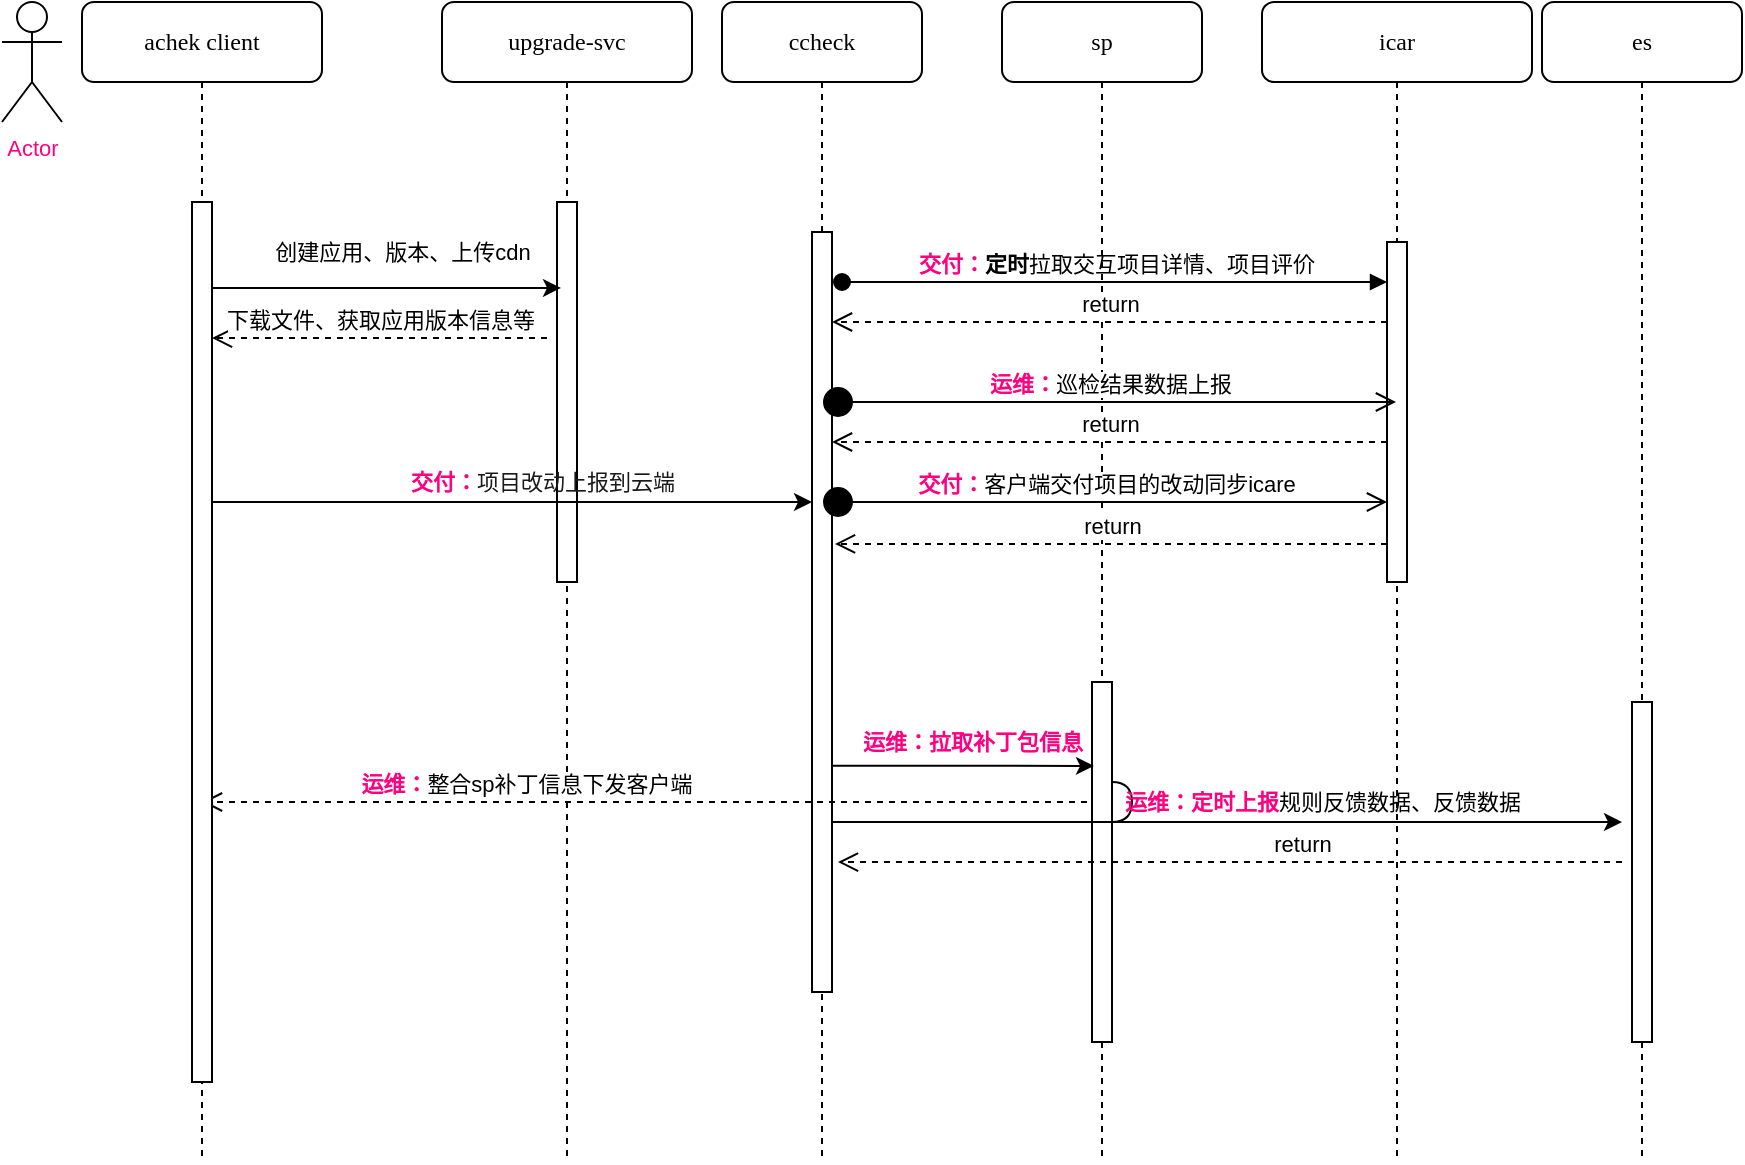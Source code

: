 <mxfile version="15.8.7" type="device" pages="10"><diagram name="acheck时序图" id="13e1069c-82ec-6db2-03f1-153e76fe0fe0"><mxGraphModel dx="1103" dy="865" grid="1" gridSize="10" guides="1" tooltips="1" connect="1" arrows="1" fold="1" page="1" pageScale="1" pageWidth="1100" pageHeight="850" background="none" math="0" shadow="0"><root><mxCell id="0"/><mxCell id="1" parent="0"/><mxCell id="7baba1c4bc27f4b0-2" value="upgrade-svc" style="shape=umlLifeline;perimeter=lifelinePerimeter;whiteSpace=wrap;html=1;container=1;collapsible=0;recursiveResize=0;outlineConnect=0;rounded=1;shadow=0;comic=0;labelBackgroundColor=none;strokeWidth=1;fontFamily=Verdana;fontSize=12;align=center;" parent="1" vertex="1"><mxGeometry x="240" y="310" width="125" height="580" as="geometry"/></mxCell><mxCell id="7baba1c4bc27f4b0-10" value="" style="html=1;points=[];perimeter=orthogonalPerimeter;rounded=0;shadow=0;comic=0;labelBackgroundColor=none;strokeWidth=1;fontFamily=Verdana;fontSize=12;align=center;" parent="7baba1c4bc27f4b0-2" vertex="1"><mxGeometry x="57.5" y="100" width="10" height="190" as="geometry"/></mxCell><mxCell id="wC6UB3ENm8fYqv8UcczD-10" value="&lt;b&gt;交付：&lt;/b&gt;&lt;font color=&quot;#1a1a1a&quot;&gt;项目改动上报到云端&lt;/font&gt;" style="text;html=1;align=center;verticalAlign=middle;resizable=0;points=[];autosize=1;strokeColor=none;fillColor=none;fontSize=11;fontColor=#FF0080;" vertex="1" parent="7baba1c4bc27f4b0-2"><mxGeometry x="-25" y="230" width="150" height="20" as="geometry"/></mxCell><mxCell id="7baba1c4bc27f4b0-3" value="ccheck" style="shape=umlLifeline;perimeter=lifelinePerimeter;whiteSpace=wrap;html=1;container=1;collapsible=0;recursiveResize=0;outlineConnect=0;rounded=1;shadow=0;comic=0;labelBackgroundColor=none;strokeWidth=1;fontFamily=Verdana;fontSize=12;align=center;" parent="1" vertex="1"><mxGeometry x="380" y="310" width="100" height="580" as="geometry"/></mxCell><mxCell id="7baba1c4bc27f4b0-13" value="" style="html=1;points=[];perimeter=orthogonalPerimeter;rounded=0;shadow=0;comic=0;labelBackgroundColor=none;strokeWidth=1;fontFamily=Verdana;fontSize=12;align=center;" parent="7baba1c4bc27f4b0-3" vertex="1"><mxGeometry x="45" y="115" width="10" height="380" as="geometry"/></mxCell><mxCell id="UIKATRNjJRXs2InwdkFF-7" value="&lt;b&gt;&lt;font color=&quot;#ff0080&quot;&gt;交付：&lt;/font&gt;定时&lt;/b&gt;拉取交互项目详情、项目评价" style="html=1;verticalAlign=bottom;startArrow=oval;startFill=1;endArrow=block;startSize=8;rounded=0;fontSize=11;horizontal=1;align=center;" edge="1" parent="7baba1c4bc27f4b0-3" target="7baba1c4bc27f4b0-19"><mxGeometry width="60" relative="1" as="geometry"><mxPoint x="60" y="140" as="sourcePoint"/><mxPoint x="115" y="140" as="targetPoint"/></mxGeometry></mxCell><mxCell id="wC6UB3ENm8fYqv8UcczD-13" value="&lt;b&gt;&lt;font color=&quot;#ff0080&quot;&gt;运维：&lt;/font&gt;&lt;/b&gt;整合sp补丁信息下发客户端" style="html=1;verticalAlign=bottom;endArrow=open;dashed=1;endSize=8;rounded=0;fontSize=11;horizontal=1;align=center;" edge="1" parent="7baba1c4bc27f4b0-3" target="7baba1c4bc27f4b0-8"><mxGeometry x="0.267" relative="1" as="geometry"><mxPoint x="182.5" y="400" as="sourcePoint"/><mxPoint x="60" y="400" as="targetPoint"/><mxPoint as="offset"/></mxGeometry></mxCell><mxCell id="7baba1c4bc27f4b0-4" value="sp" style="shape=umlLifeline;perimeter=lifelinePerimeter;whiteSpace=wrap;html=1;container=1;collapsible=0;recursiveResize=0;outlineConnect=0;rounded=1;shadow=0;comic=0;labelBackgroundColor=none;strokeWidth=1;fontFamily=Verdana;fontSize=12;align=center;" parent="1" vertex="1"><mxGeometry x="520" y="310" width="100" height="580" as="geometry"/></mxCell><mxCell id="7baba1c4bc27f4b0-16" value="" style="html=1;points=[];perimeter=orthogonalPerimeter;rounded=0;shadow=0;comic=0;labelBackgroundColor=none;strokeWidth=1;fontFamily=Verdana;fontSize=12;align=center;" parent="7baba1c4bc27f4b0-4" vertex="1"><mxGeometry x="45" y="340" width="10" height="180" as="geometry"/></mxCell><mxCell id="l_bYOzihaBoCt0YeD5Hn-1" value="" style="shape=requiredInterface;html=1;verticalLabelPosition=bottom;sketch=0;labelBackgroundColor=#ffffff;fontSize=11;fontColor=#FF0080;" vertex="1" parent="7baba1c4bc27f4b0-4"><mxGeometry x="55" y="390" width="10" height="20" as="geometry"/></mxCell><mxCell id="7baba1c4bc27f4b0-5" value="icar" style="shape=umlLifeline;perimeter=lifelinePerimeter;whiteSpace=wrap;html=1;container=1;collapsible=0;recursiveResize=0;outlineConnect=0;rounded=1;shadow=0;comic=0;labelBackgroundColor=none;strokeWidth=1;fontFamily=Verdana;fontSize=12;align=center;" parent="1" vertex="1"><mxGeometry x="650" y="310" width="135" height="580" as="geometry"/></mxCell><mxCell id="7baba1c4bc27f4b0-19" value="" style="html=1;points=[];perimeter=orthogonalPerimeter;rounded=0;shadow=0;comic=0;labelBackgroundColor=none;strokeWidth=1;fontFamily=Verdana;fontSize=12;align=center;" parent="7baba1c4bc27f4b0-5" vertex="1"><mxGeometry x="62.5" y="120" width="10" height="170" as="geometry"/></mxCell><mxCell id="wC6UB3ENm8fYqv8UcczD-1" value="&lt;b&gt;&lt;font color=&quot;#ff0080&quot;&gt;运维：定时上报&lt;/font&gt;&lt;/b&gt;规则反馈数据、反馈数据" style="text;html=1;align=center;verticalAlign=middle;resizable=0;points=[];autosize=1;strokeColor=none;fillColor=none;fontSize=11;" vertex="1" parent="7baba1c4bc27f4b0-5"><mxGeometry x="-75" y="390" width="210" height="20" as="geometry"/></mxCell><mxCell id="7baba1c4bc27f4b0-8" value="achek client" style="shape=umlLifeline;perimeter=lifelinePerimeter;whiteSpace=wrap;html=1;container=1;collapsible=0;recursiveResize=0;outlineConnect=0;rounded=1;shadow=0;comic=0;labelBackgroundColor=none;strokeWidth=1;fontFamily=Verdana;fontSize=12;align=center;" parent="1" vertex="1"><mxGeometry x="60" y="310" width="120" height="580" as="geometry"/></mxCell><mxCell id="7baba1c4bc27f4b0-9" value="" style="html=1;points=[];perimeter=orthogonalPerimeter;rounded=0;shadow=0;comic=0;labelBackgroundColor=none;strokeWidth=1;fontFamily=Verdana;fontSize=12;align=center;" parent="7baba1c4bc27f4b0-8" vertex="1"><mxGeometry x="55" y="100" width="10" height="440" as="geometry"/></mxCell><mxCell id="_Z7POt8XZ4R2DKCkw_YV-7" value="es" style="shape=umlLifeline;perimeter=lifelinePerimeter;whiteSpace=wrap;html=1;container=1;collapsible=0;recursiveResize=0;outlineConnect=0;rounded=1;shadow=0;comic=0;labelBackgroundColor=none;strokeWidth=1;fontFamily=Verdana;fontSize=12;align=center;" vertex="1" parent="1"><mxGeometry x="790" y="310" width="100" height="580" as="geometry"/></mxCell><mxCell id="_Z7POt8XZ4R2DKCkw_YV-9" value="" style="html=1;points=[];perimeter=orthogonalPerimeter;rounded=0;shadow=0;comic=0;labelBackgroundColor=none;strokeWidth=1;fontFamily=Verdana;fontSize=12;align=center;" vertex="1" parent="_Z7POt8XZ4R2DKCkw_YV-7"><mxGeometry x="45" y="350" width="10" height="170" as="geometry"/></mxCell><mxCell id="UIKATRNjJRXs2InwdkFF-1" style="edgeStyle=orthogonalEdgeStyle;rounded=0;orthogonalLoop=1;jettySize=auto;html=1;fontSize=14;entryX=0.2;entryY=0.226;entryDx=0;entryDy=0;entryPerimeter=0;" edge="1" parent="1" source="7baba1c4bc27f4b0-9" target="7baba1c4bc27f4b0-10"><mxGeometry relative="1" as="geometry"><mxPoint x="280" y="550" as="targetPoint"/><Array as="points"><mxPoint x="210" y="453"/><mxPoint x="210" y="453"/></Array></mxGeometry></mxCell><mxCell id="UIKATRNjJRXs2InwdkFF-2" value="创建应用、版本、上传cdn" style="text;html=1;align=center;verticalAlign=middle;resizable=0;points=[];autosize=1;strokeColor=none;fillColor=none;fontSize=11;" vertex="1" parent="1"><mxGeometry x="150" y="425" width="140" height="20" as="geometry"/></mxCell><mxCell id="UIKATRNjJRXs2InwdkFF-8" value="return" style="html=1;verticalAlign=bottom;endArrow=open;dashed=1;endSize=8;rounded=0;fontSize=11;horizontal=1;align=center;" edge="1" parent="1" source="7baba1c4bc27f4b0-19" target="7baba1c4bc27f4b0-13"><mxGeometry relative="1" as="geometry"><mxPoint x="700" y="530" as="sourcePoint"/><mxPoint x="510" y="610" as="targetPoint"/><Array as="points"><mxPoint x="570" y="530"/></Array></mxGeometry></mxCell><mxCell id="UIKATRNjJRXs2InwdkFF-9" value="下载文件、获取应用版本信息等" style="html=1;verticalAlign=bottom;endArrow=open;dashed=1;endSize=8;rounded=0;fontSize=11;exitX=-0.5;exitY=0.358;exitDx=0;exitDy=0;exitPerimeter=0;" edge="1" parent="1" source="7baba1c4bc27f4b0-10" target="7baba1c4bc27f4b0-9"><mxGeometry relative="1" as="geometry"><mxPoint x="380" y="500.0" as="sourcePoint"/><mxPoint x="130" y="478" as="targetPoint"/></mxGeometry></mxCell><mxCell id="Xq4OX2ahdGt-jvICU1ye-1" style="edgeStyle=orthogonalEdgeStyle;rounded=0;orthogonalLoop=1;jettySize=auto;html=1;fontSize=11;" edge="1" parent="1" source="7baba1c4bc27f4b0-13"><mxGeometry relative="1" as="geometry"><mxPoint x="440" y="720" as="sourcePoint"/><mxPoint x="830" y="720" as="targetPoint"/><Array as="points"><mxPoint x="520" y="720"/><mxPoint x="520" y="720"/></Array></mxGeometry></mxCell><mxCell id="Xq4OX2ahdGt-jvICU1ye-6" value="return" style="html=1;verticalAlign=bottom;endArrow=open;dashed=1;endSize=8;rounded=0;fontSize=11;entryX=1.3;entryY=0.829;entryDx=0;entryDy=0;entryPerimeter=0;" edge="1" parent="1" target="7baba1c4bc27f4b0-13"><mxGeometry x="-0.184" relative="1" as="geometry"><mxPoint x="830" y="740" as="sourcePoint"/><mxPoint x="440" y="640" as="targetPoint"/><Array as="points"><mxPoint x="480" y="740"/></Array><mxPoint as="offset"/></mxGeometry></mxCell><mxCell id="wC6UB3ENm8fYqv8UcczD-5" value="return" style="html=1;verticalAlign=bottom;endArrow=open;dashed=1;endSize=8;rounded=0;fontSize=11;" edge="1" parent="1" source="7baba1c4bc27f4b0-19"><mxGeometry relative="1" as="geometry"><mxPoint x="700" y="470" as="sourcePoint"/><mxPoint x="435" y="470" as="targetPoint"/></mxGeometry></mxCell><mxCell id="wC6UB3ENm8fYqv8UcczD-7" value="&lt;b&gt;&lt;font color=&quot;#ff0080&quot;&gt;交付：&lt;/font&gt;&lt;/b&gt;客户端交付项目的改动同步icare" style="html=1;verticalAlign=bottom;startArrow=circle;startFill=1;endArrow=open;startSize=6;endSize=8;rounded=0;fontSize=11;" edge="1" parent="1" source="7baba1c4bc27f4b0-3" target="7baba1c4bc27f4b0-19"><mxGeometry width="80" relative="1" as="geometry"><mxPoint x="437" y="561" as="sourcePoint"/><mxPoint x="703.5" y="560" as="targetPoint"/><Array as="points"><mxPoint x="580" y="560"/></Array></mxGeometry></mxCell><mxCell id="wC6UB3ENm8fYqv8UcczD-8" value="return" style="html=1;verticalAlign=bottom;endArrow=open;dashed=1;endSize=8;rounded=0;fontSize=11;horizontal=1;align=center;" edge="1" parent="1" source="7baba1c4bc27f4b0-19"><mxGeometry relative="1" as="geometry"><mxPoint x="701.5" y="580.95" as="sourcePoint"/><mxPoint x="436.5" y="580.95" as="targetPoint"/></mxGeometry></mxCell><mxCell id="wC6UB3ENm8fYqv8UcczD-9" style="edgeStyle=orthogonalEdgeStyle;rounded=0;orthogonalLoop=1;jettySize=auto;html=1;fontSize=11;fontColor=#FF0080;" edge="1" parent="1" source="7baba1c4bc27f4b0-9" target="7baba1c4bc27f4b0-13"><mxGeometry relative="1" as="geometry"><mxPoint x="420" y="563" as="targetPoint"/><Array as="points"><mxPoint x="290" y="560"/><mxPoint x="290" y="560"/></Array></mxGeometry></mxCell><mxCell id="wC6UB3ENm8fYqv8UcczD-11" style="edgeStyle=orthogonalEdgeStyle;rounded=0;orthogonalLoop=1;jettySize=auto;html=1;fontSize=11;fontColor=#FF0080;exitX=1;exitY=0.534;exitDx=0;exitDy=0;exitPerimeter=0;entryX=0.1;entryY=0.233;entryDx=0;entryDy=0;entryPerimeter=0;" edge="1" parent="1" source="7baba1c4bc27f4b0-13" target="7baba1c4bc27f4b0-16"><mxGeometry relative="1" as="geometry"><Array as="points"><mxPoint x="435" y="692"/></Array></mxGeometry></mxCell><mxCell id="wC6UB3ENm8fYqv8UcczD-12" value="&lt;b&gt;运维：拉取补丁包信息&lt;/b&gt;" style="text;html=1;align=center;verticalAlign=middle;resizable=0;points=[];autosize=1;strokeColor=none;fillColor=none;fontSize=11;fontColor=#FF0080;" vertex="1" parent="1"><mxGeometry x="440" y="670" width="130" height="20" as="geometry"/></mxCell><mxCell id="l_bYOzihaBoCt0YeD5Hn-5" value="Actor" style="shape=umlActor;verticalLabelPosition=bottom;verticalAlign=top;html=1;labelBackgroundColor=#ffffff;fontSize=11;fontColor=#FF0080;" vertex="1" parent="1"><mxGeometry x="20" y="310" width="30" height="60" as="geometry"/></mxCell><mxCell id="IQahCQeJelNn0XejWqCE-2" value="&lt;b&gt;&lt;font color=&quot;#ff0080&quot;&gt;运维：&lt;/font&gt;&lt;/b&gt;巡检结果数据上报" style="html=1;verticalAlign=bottom;startArrow=circle;startFill=1;endArrow=open;startSize=6;endSize=8;rounded=0;fontSize=11;" edge="1" parent="1" source="7baba1c4bc27f4b0-3" target="7baba1c4bc27f4b0-5"><mxGeometry width="80" relative="1" as="geometry"><mxPoint x="435" y="510" as="sourcePoint"/><mxPoint x="515" y="510" as="targetPoint"/><Array as="points"><mxPoint x="570" y="510"/></Array></mxGeometry></mxCell></root></mxGraphModel></diagram><diagram id="Cssz_8D1wLD05ox_vkfg" name="acheck流程图"><mxGraphModel dx="919" dy="721" grid="1" gridSize="10" guides="1" tooltips="1" connect="1" arrows="1" fold="1" page="1" pageScale="1" pageWidth="827" pageHeight="1169" math="0" shadow="0"><root><mxCell id="KMYOMWGLxmU0Ox1NeE_C-0"/><mxCell id="KMYOMWGLxmU0Ox1NeE_C-1" parent="KMYOMWGLxmU0Ox1NeE_C-0"/><mxCell id="KMYOMWGLxmU0Ox1NeE_C-2" value="ccheck" style="whiteSpace=wrap;html=1;" vertex="1" parent="KMYOMWGLxmU0Ox1NeE_C-1"><mxGeometry x="350" y="470" width="120" height="60" as="geometry"/></mxCell><mxCell id="KMYOMWGLxmU0Ox1NeE_C-3" value="补丁" style="whiteSpace=wrap;html=1;" vertex="1" parent="KMYOMWGLxmU0Ox1NeE_C-1"><mxGeometry x="120" y="670" width="120" height="60" as="geometry"/></mxCell><mxCell id="KMYOMWGLxmU0Ox1NeE_C-4" value="es" style="whiteSpace=wrap;html=1;" vertex="1" parent="KMYOMWGLxmU0Ox1NeE_C-1"><mxGeometry x="530" y="670" width="120" height="60" as="geometry"/></mxCell><mxCell id="KMYOMWGLxmU0Ox1NeE_C-5" value="icar" style="whiteSpace=wrap;html=1;" vertex="1" parent="KMYOMWGLxmU0Ox1NeE_C-1"><mxGeometry x="340" y="670" width="120" height="60" as="geometry"/></mxCell><mxCell id="KMYOMWGLxmU0Ox1NeE_C-9" value="" style="endArrow=classic;html=1;rounded=0;entryX=0.5;entryY=0;entryDx=0;entryDy=0;startArrow=none;" edge="1" parent="KMYOMWGLxmU0Ox1NeE_C-1" source="KMYOMWGLxmU0Ox1NeE_C-17" target="KMYOMWGLxmU0Ox1NeE_C-4"><mxGeometry width="50" height="50" relative="1" as="geometry"><mxPoint x="410" y="530" as="sourcePoint"/><mxPoint x="560" y="480" as="targetPoint"/></mxGeometry></mxCell><mxCell id="KMYOMWGLxmU0Ox1NeE_C-10" value="" style="endArrow=classic;html=1;rounded=0;entryX=0.567;entryY=-0.05;entryDx=0;entryDy=0;entryPerimeter=0;startArrow=none;" edge="1" parent="KMYOMWGLxmU0Ox1NeE_C-1" source="KMYOMWGLxmU0Ox1NeE_C-15" target="KMYOMWGLxmU0Ox1NeE_C-3"><mxGeometry width="50" height="50" relative="1" as="geometry"><mxPoint x="410" y="530" as="sourcePoint"/><mxPoint x="220" y="560" as="targetPoint"/></mxGeometry></mxCell><mxCell id="KMYOMWGLxmU0Ox1NeE_C-11" value="" style="endArrow=classic;html=1;rounded=0;entryX=0.5;entryY=0;entryDx=0;entryDy=0;exitX=0.417;exitY=1.033;exitDx=0;exitDy=0;exitPerimeter=0;startArrow=none;" edge="1" parent="KMYOMWGLxmU0Ox1NeE_C-1" source="KMYOMWGLxmU0Ox1NeE_C-12" target="KMYOMWGLxmU0Ox1NeE_C-5"><mxGeometry width="50" height="50" relative="1" as="geometry"><mxPoint x="410.04" y="530" as="sourcePoint"/><mxPoint x="280" y="548.02" as="targetPoint"/></mxGeometry></mxCell><mxCell id="KMYOMWGLxmU0Ox1NeE_C-12" value="巡检结果上报&lt;br&gt;" style="text;html=1;align=center;verticalAlign=middle;resizable=0;points=[];autosize=1;strokeColor=none;fillColor=none;" vertex="1" parent="KMYOMWGLxmU0Ox1NeE_C-1"><mxGeometry x="355" y="620" width="90" height="20" as="geometry"/></mxCell><mxCell id="KMYOMWGLxmU0Ox1NeE_C-14" value="" style="endArrow=none;html=1;rounded=0;entryX=0.5;entryY=0;entryDx=0;entryDy=0;exitX=0.417;exitY=1.033;exitDx=0;exitDy=0;exitPerimeter=0;" edge="1" parent="KMYOMWGLxmU0Ox1NeE_C-1" target="KMYOMWGLxmU0Ox1NeE_C-12"><mxGeometry width="50" height="50" relative="1" as="geometry"><mxPoint x="410.04" y="530" as="sourcePoint"/><mxPoint x="400" y="670" as="targetPoint"/></mxGeometry></mxCell><mxCell id="KMYOMWGLxmU0Ox1NeE_C-15" value="老补丁服务器支持acheck进行升级&lt;br&gt;新补丁服务器合并列表" style="text;html=1;align=center;verticalAlign=middle;resizable=0;points=[];autosize=1;strokeColor=none;fillColor=none;" vertex="1" parent="KMYOMWGLxmU0Ox1NeE_C-1"><mxGeometry x="210" y="570" width="200" height="30" as="geometry"/></mxCell><mxCell id="KMYOMWGLxmU0Ox1NeE_C-16" value="" style="endArrow=none;html=1;rounded=0;entryX=0.567;entryY=-0.05;entryDx=0;entryDy=0;entryPerimeter=0;" edge="1" parent="KMYOMWGLxmU0Ox1NeE_C-1" target="KMYOMWGLxmU0Ox1NeE_C-15"><mxGeometry width="50" height="50" relative="1" as="geometry"><mxPoint x="410" y="530" as="sourcePoint"/><mxPoint x="258.04" y="667" as="targetPoint"/></mxGeometry></mxCell><mxCell id="KMYOMWGLxmU0Ox1NeE_C-17" value="巡检结果上报es" style="text;html=1;align=center;verticalAlign=middle;resizable=0;points=[];autosize=1;strokeColor=none;fillColor=none;" vertex="1" parent="KMYOMWGLxmU0Ox1NeE_C-1"><mxGeometry x="444" y="590" width="100" height="20" as="geometry"/></mxCell><mxCell id="KMYOMWGLxmU0Ox1NeE_C-18" value="" style="endArrow=none;html=1;rounded=0;entryX=0.5;entryY=0;entryDx=0;entryDy=0;" edge="1" parent="KMYOMWGLxmU0Ox1NeE_C-1" target="KMYOMWGLxmU0Ox1NeE_C-17"><mxGeometry width="50" height="50" relative="1" as="geometry"><mxPoint x="410" y="530" as="sourcePoint"/><mxPoint x="560" y="670" as="targetPoint"/></mxGeometry></mxCell><mxCell id="KMYOMWGLxmU0Ox1NeE_C-20" value="" style="curved=1;endArrow=classic;html=1;rounded=0;entryX=1;entryY=0.5;entryDx=0;entryDy=0;startArrow=none;" edge="1" parent="KMYOMWGLxmU0Ox1NeE_C-1" source="KMYOMWGLxmU0Ox1NeE_C-22" target="KMYOMWGLxmU0Ox1NeE_C-2"><mxGeometry width="50" height="50" relative="1" as="geometry"><mxPoint x="460" y="700" as="sourcePoint"/><mxPoint x="510" y="650" as="targetPoint"/><Array as="points"/></mxGeometry></mxCell><mxCell id="KMYOMWGLxmU0Ox1NeE_C-22" value="sync 项目交付信息" style="text;html=1;align=center;verticalAlign=middle;resizable=0;points=[];autosize=1;strokeColor=none;fillColor=none;" vertex="1" parent="KMYOMWGLxmU0Ox1NeE_C-1"><mxGeometry x="530" y="570" width="120" height="20" as="geometry"/></mxCell><mxCell id="KMYOMWGLxmU0Ox1NeE_C-24" value="" style="curved=1;endArrow=none;html=1;rounded=0;entryX=1;entryY=0.5;entryDx=0;entryDy=0;" edge="1" parent="KMYOMWGLxmU0Ox1NeE_C-1" target="KMYOMWGLxmU0Ox1NeE_C-22"><mxGeometry width="50" height="50" relative="1" as="geometry"><mxPoint x="460" y="700" as="sourcePoint"/><mxPoint x="470" y="500" as="targetPoint"/><Array as="points"><mxPoint x="670" y="860"/><mxPoint x="680" y="580"/></Array></mxGeometry></mxCell><mxCell id="KMYOMWGLxmU0Ox1NeE_C-29" style="edgeStyle=orthogonalEdgeStyle;rounded=0;orthogonalLoop=1;jettySize=auto;html=1;entryX=0.5;entryY=0;entryDx=0;entryDy=0;startArrow=none;" edge="1" parent="KMYOMWGLxmU0Ox1NeE_C-1" source="KMYOMWGLxmU0Ox1NeE_C-30" target="KMYOMWGLxmU0Ox1NeE_C-2"><mxGeometry relative="1" as="geometry"/></mxCell><mxCell id="KMYOMWGLxmU0Ox1NeE_C-33" style="edgeStyle=orthogonalEdgeStyle;rounded=0;orthogonalLoop=1;jettySize=auto;html=1;entryX=0.5;entryY=0;entryDx=0;entryDy=0;exitX=0.5;exitY=1;exitDx=0;exitDy=0;startArrow=none;" edge="1" parent="KMYOMWGLxmU0Ox1NeE_C-1" source="KMYOMWGLxmU0Ox1NeE_C-34" target="KMYOMWGLxmU0Ox1NeE_C-32"><mxGeometry relative="1" as="geometry"/></mxCell><mxCell id="KMYOMWGLxmU0Ox1NeE_C-26" value="acheck" style="whiteSpace=wrap;html=1;" vertex="1" parent="KMYOMWGLxmU0Ox1NeE_C-1"><mxGeometry x="350" y="260" width="120" height="60" as="geometry"/></mxCell><mxCell id="KMYOMWGLxmU0Ox1NeE_C-30" value="拉取项目交付配置" style="text;html=1;align=center;verticalAlign=middle;resizable=0;points=[];autosize=1;strokeColor=none;fillColor=none;" vertex="1" parent="KMYOMWGLxmU0Ox1NeE_C-1"><mxGeometry x="355" y="390" width="110" height="20" as="geometry"/></mxCell><mxCell id="KMYOMWGLxmU0Ox1NeE_C-31" value="" style="edgeStyle=orthogonalEdgeStyle;rounded=0;orthogonalLoop=1;jettySize=auto;html=1;entryX=0.5;entryY=0;entryDx=0;entryDy=0;endArrow=none;" edge="1" parent="KMYOMWGLxmU0Ox1NeE_C-1" source="KMYOMWGLxmU0Ox1NeE_C-26" target="KMYOMWGLxmU0Ox1NeE_C-30"><mxGeometry relative="1" as="geometry"><mxPoint x="410" y="350" as="sourcePoint"/><mxPoint x="410" y="470" as="targetPoint"/></mxGeometry></mxCell><mxCell id="KMYOMWGLxmU0Ox1NeE_C-32" value="upgrade-svc" style="whiteSpace=wrap;html=1;" vertex="1" parent="KMYOMWGLxmU0Ox1NeE_C-1"><mxGeometry x="130" y="470" width="120" height="60" as="geometry"/></mxCell><mxCell id="KMYOMWGLxmU0Ox1NeE_C-36" value="" style="edgeStyle=orthogonalEdgeStyle;rounded=0;orthogonalLoop=1;jettySize=auto;html=1;" edge="1" parent="KMYOMWGLxmU0Ox1NeE_C-1" source="KMYOMWGLxmU0Ox1NeE_C-34" target="KMYOMWGLxmU0Ox1NeE_C-32"><mxGeometry relative="1" as="geometry"/></mxCell><mxCell id="KMYOMWGLxmU0Ox1NeE_C-34" value="应用发布、版本管理&lt;br&gt;上传文件cdn" style="text;html=1;align=center;verticalAlign=middle;resizable=0;points=[];autosize=1;strokeColor=none;fillColor=none;" vertex="1" parent="KMYOMWGLxmU0Ox1NeE_C-1"><mxGeometry x="210" y="385" width="120" height="30" as="geometry"/></mxCell><mxCell id="KMYOMWGLxmU0Ox1NeE_C-35" value="" style="edgeStyle=orthogonalEdgeStyle;rounded=0;orthogonalLoop=1;jettySize=auto;html=1;entryX=0.5;entryY=0;entryDx=0;entryDy=0;exitX=0.5;exitY=1;exitDx=0;exitDy=0;endArrow=none;" edge="1" parent="KMYOMWGLxmU0Ox1NeE_C-1" source="KMYOMWGLxmU0Ox1NeE_C-26" target="KMYOMWGLxmU0Ox1NeE_C-34"><mxGeometry relative="1" as="geometry"><mxPoint x="410" y="320" as="sourcePoint"/><mxPoint x="190" y="470" as="targetPoint"/></mxGeometry></mxCell><mxCell id="C5Ep7ToJejA5Bq_yGnp3-0" value="1.补丁包检测&lt;br&gt;2. 云脑保持连接&lt;br&gt;3. 数据包上传&lt;br&gt;4. 规则反馈数据定时上报&lt;br&gt;5. 升级后台服务&lt;br&gt;6. 日照上报记录后台服务&lt;br&gt;7.统计acheck用户使用数量&lt;br&gt;8. 定时读取安全平台信息&lt;br&gt;9. 定时项目交付配置信息" style="text;html=1;align=center;verticalAlign=middle;resizable=0;points=[];autosize=1;strokeColor=none;fillColor=none;" vertex="1" parent="KMYOMWGLxmU0Ox1NeE_C-1"><mxGeometry x="500" y="390" width="160" height="130" as="geometry"/></mxCell></root></mxGraphModel></diagram><diagram id="HvZOIespMiDhvKA7OT3s" name="规则库"><mxGraphModel dx="1103" dy="865" grid="1" gridSize="10" guides="1" tooltips="1" connect="1" arrows="1" fold="1" page="1" pageScale="1" pageWidth="827" pageHeight="1169" math="0" shadow="0"><root><mxCell id="xNMg98MlX4ApUF2qZh-N-0"/><mxCell id="xNMg98MlX4ApUF2qZh-N-1" parent="xNMg98MlX4ApUF2qZh-N-0"/><mxCell id="WZt-UZwc2v7WuiMjRIQs-8" value="&lt;span style=&quot;font-size: 24px&quot;&gt;&lt;b style=&quot;font-size: 14px&quot;&gt;rules watch start&lt;/b&gt;&lt;/span&gt;" style="whiteSpace=wrap;html=1;fillColor=#dae8fc;strokeColor=#6c8ebf;align=left;verticalAlign=top;" vertex="1" parent="xNMg98MlX4ApUF2qZh-N-1"><mxGeometry x="40" y="60" width="720" height="730" as="geometry"/></mxCell><mxCell id="xNMg98MlX4ApUF2qZh-N-26" style="edgeStyle=orthogonalEdgeStyle;rounded=0;orthogonalLoop=1;jettySize=auto;html=1;entryX=0.5;entryY=0;entryDx=0;entryDy=0;" edge="1" parent="xNMg98MlX4ApUF2qZh-N-1" source="xNMg98MlX4ApUF2qZh-N-2" target="xNMg98MlX4ApUF2qZh-N-3"><mxGeometry relative="1" as="geometry"/></mxCell><mxCell id="xNMg98MlX4ApUF2qZh-N-2" value="读取本地规则库" style="whiteSpace=wrap;html=1;" vertex="1" parent="xNMg98MlX4ApUF2qZh-N-1"><mxGeometry x="80" y="120" width="120" height="60" as="geometry"/></mxCell><mxCell id="xNMg98MlX4ApUF2qZh-N-5" value="是&lt;br&gt;" style="edgeStyle=orthogonalEdgeStyle;rounded=0;orthogonalLoop=1;jettySize=auto;html=1;entryX=0.5;entryY=0;entryDx=0;entryDy=0;startArrow=none;" edge="1" parent="xNMg98MlX4ApUF2qZh-N-1" source="xNMg98MlX4ApUF2qZh-N-14" target="xNMg98MlX4ApUF2qZh-N-4"><mxGeometry relative="1" as="geometry"><mxPoint x="140" y="340" as="sourcePoint"/></mxGeometry></mxCell><mxCell id="xNMg98MlX4ApUF2qZh-N-16" style="edgeStyle=orthogonalEdgeStyle;rounded=0;orthogonalLoop=1;jettySize=auto;html=1;" edge="1" parent="xNMg98MlX4ApUF2qZh-N-1" source="xNMg98MlX4ApUF2qZh-N-3"><mxGeometry relative="1" as="geometry"><mxPoint x="140" y="370" as="targetPoint"/></mxGeometry></mxCell><mxCell id="WZt-UZwc2v7WuiMjRIQs-5" style="edgeStyle=orthogonalEdgeStyle;rounded=0;orthogonalLoop=1;jettySize=auto;html=1;entryX=0;entryY=0.5;entryDx=0;entryDy=0;startArrow=none;" edge="1" parent="xNMg98MlX4ApUF2qZh-N-1" source="WZt-UZwc2v7WuiMjRIQs-9" target="xNMg98MlX4ApUF2qZh-N-24"><mxGeometry relative="1" as="geometry"><Array as="points"><mxPoint x="440" y="270"/><mxPoint x="440" y="410"/></Array></mxGeometry></mxCell><mxCell id="xNMg98MlX4ApUF2qZh-N-3" value="是否需要爬取" style="rhombus;whiteSpace=wrap;html=1;" vertex="1" parent="xNMg98MlX4ApUF2qZh-N-1"><mxGeometry x="100" y="230" width="80" height="80" as="geometry"/></mxCell><mxCell id="WZt-UZwc2v7WuiMjRIQs-4" style="edgeStyle=orthogonalEdgeStyle;rounded=0;orthogonalLoop=1;jettySize=auto;html=1;entryX=0;entryY=0.5;entryDx=0;entryDy=0;" edge="1" parent="xNMg98MlX4ApUF2qZh-N-1" source="xNMg98MlX4ApUF2qZh-N-4" target="WZt-UZwc2v7WuiMjRIQs-0"><mxGeometry relative="1" as="geometry"/></mxCell><mxCell id="WZt-UZwc2v7WuiMjRIQs-18" style="edgeStyle=orthogonalEdgeStyle;rounded=0;orthogonalLoop=1;jettySize=auto;html=1;entryX=0.5;entryY=0;entryDx=0;entryDy=0;fontSize=14;" edge="1" parent="xNMg98MlX4ApUF2qZh-N-1" source="xNMg98MlX4ApUF2qZh-N-4" target="WZt-UZwc2v7WuiMjRIQs-11"><mxGeometry relative="1" as="geometry"/></mxCell><mxCell id="xNMg98MlX4ApUF2qZh-N-4" value="收集转入规则库，最后一次性爬取" style="whiteSpace=wrap;html=1;" vertex="1" parent="xNMg98MlX4ApUF2qZh-N-1"><mxGeometry x="80" y="500" width="120" height="60" as="geometry"/></mxCell><mxCell id="xNMg98MlX4ApUF2qZh-N-21" style="edgeStyle=orthogonalEdgeStyle;rounded=0;orthogonalLoop=1;jettySize=auto;html=1;entryX=0;entryY=0.5;entryDx=0;entryDy=0;startArrow=none;" edge="1" parent="xNMg98MlX4ApUF2qZh-N-1" source="xNMg98MlX4ApUF2qZh-N-22" target="xNMg98MlX4ApUF2qZh-N-20"><mxGeometry relative="1" as="geometry"/></mxCell><mxCell id="xNMg98MlX4ApUF2qZh-N-14" value="准入规则库" style="rhombus;whiteSpace=wrap;html=1;" vertex="1" parent="xNMg98MlX4ApUF2qZh-N-1"><mxGeometry x="100" y="370" width="80" height="80" as="geometry"/></mxCell><mxCell id="xNMg98MlX4ApUF2qZh-N-15" value="" style="edgeStyle=orthogonalEdgeStyle;rounded=0;orthogonalLoop=1;jettySize=auto;html=1;entryX=0.5;entryY=0;entryDx=0;entryDy=0;startArrow=none;endArrow=none;" edge="1" parent="xNMg98MlX4ApUF2qZh-N-1" source="xNMg98MlX4ApUF2qZh-N-17" target="xNMg98MlX4ApUF2qZh-N-14"><mxGeometry relative="1" as="geometry"><mxPoint x="140" y="340" as="sourcePoint"/><mxPoint x="140" y="490" as="targetPoint"/></mxGeometry></mxCell><mxCell id="xNMg98MlX4ApUF2qZh-N-34" style="edgeStyle=orthogonalEdgeStyle;rounded=0;orthogonalLoop=1;jettySize=auto;html=1;entryX=0.5;entryY=0;entryDx=0;entryDy=0;" edge="1" parent="xNMg98MlX4ApUF2qZh-N-1" source="xNMg98MlX4ApUF2qZh-N-17" target="xNMg98MlX4ApUF2qZh-N-14"><mxGeometry relative="1" as="geometry"/></mxCell><mxCell id="xNMg98MlX4ApUF2qZh-N-17" value="是" style="text;html=1;align=center;verticalAlign=middle;resizable=0;points=[];autosize=1;strokeColor=none;fillColor=none;" vertex="1" parent="xNMg98MlX4ApUF2qZh-N-1"><mxGeometry x="125" y="330" width="30" height="20" as="geometry"/></mxCell><mxCell id="xNMg98MlX4ApUF2qZh-N-19" value="" style="edgeStyle=orthogonalEdgeStyle;rounded=0;orthogonalLoop=1;jettySize=auto;html=1;entryX=0.5;entryY=0;entryDx=0;entryDy=0;startArrow=none;endArrow=none;" edge="1" parent="xNMg98MlX4ApUF2qZh-N-1" target="xNMg98MlX4ApUF2qZh-N-17"><mxGeometry relative="1" as="geometry"><mxPoint x="140" y="340" as="sourcePoint"/><mxPoint x="140" y="370" as="targetPoint"/></mxGeometry></mxCell><mxCell id="WZt-UZwc2v7WuiMjRIQs-2" style="edgeStyle=orthogonalEdgeStyle;rounded=0;orthogonalLoop=1;jettySize=auto;html=1;entryX=0;entryY=0.5;entryDx=0;entryDy=0;" edge="1" parent="xNMg98MlX4ApUF2qZh-N-1" source="xNMg98MlX4ApUF2qZh-N-20" target="xNMg98MlX4ApUF2qZh-N-24"><mxGeometry relative="1" as="geometry"/></mxCell><mxCell id="xNMg98MlX4ApUF2qZh-N-20" value="本地url爬取更新时间" style="whiteSpace=wrap;html=1;" vertex="1" parent="xNMg98MlX4ApUF2qZh-N-1"><mxGeometry x="286" y="380" width="120" height="60" as="geometry"/></mxCell><mxCell id="xNMg98MlX4ApUF2qZh-N-22" value="否" style="text;html=1;align=center;verticalAlign=middle;resizable=0;points=[];autosize=1;strokeColor=none;fillColor=none;" vertex="1" parent="xNMg98MlX4ApUF2qZh-N-1"><mxGeometry x="200" y="400" width="30" height="20" as="geometry"/></mxCell><mxCell id="xNMg98MlX4ApUF2qZh-N-23" value="" style="edgeStyle=orthogonalEdgeStyle;rounded=0;orthogonalLoop=1;jettySize=auto;html=1;entryX=0;entryY=0.5;entryDx=0;entryDy=0;endArrow=none;" edge="1" parent="xNMg98MlX4ApUF2qZh-N-1" source="xNMg98MlX4ApUF2qZh-N-14" target="xNMg98MlX4ApUF2qZh-N-22"><mxGeometry relative="1" as="geometry"><mxPoint x="180" y="410" as="sourcePoint"/><mxPoint x="256" y="410" as="targetPoint"/></mxGeometry></mxCell><mxCell id="WZt-UZwc2v7WuiMjRIQs-7" style="edgeStyle=orthogonalEdgeStyle;rounded=0;orthogonalLoop=1;jettySize=auto;html=1;entryX=0.5;entryY=0;entryDx=0;entryDy=0;startArrow=none;" edge="1" parent="xNMg98MlX4ApUF2qZh-N-1" source="WZt-UZwc2v7WuiMjRIQs-12" target="WZt-UZwc2v7WuiMjRIQs-6"><mxGeometry relative="1" as="geometry"/></mxCell><mxCell id="xNMg98MlX4ApUF2qZh-N-24" value="记录所有本地规则库列表" style="whiteSpace=wrap;html=1;" vertex="1" parent="xNMg98MlX4ApUF2qZh-N-1"><mxGeometry x="486" y="380" width="120" height="60" as="geometry"/></mxCell><mxCell id="WZt-UZwc2v7WuiMjRIQs-3" style="edgeStyle=orthogonalEdgeStyle;rounded=0;orthogonalLoop=1;jettySize=auto;html=1;entryX=0;entryY=0.5;entryDx=0;entryDy=0;" edge="1" parent="xNMg98MlX4ApUF2qZh-N-1" source="WZt-UZwc2v7WuiMjRIQs-0" target="xNMg98MlX4ApUF2qZh-N-24"><mxGeometry relative="1" as="geometry"><Array as="points"><mxPoint x="440" y="530"/><mxPoint x="440" y="410"/></Array></mxGeometry></mxCell><mxCell id="WZt-UZwc2v7WuiMjRIQs-0" value="准入规则库信息爬取" style="whiteSpace=wrap;html=1;" vertex="1" parent="xNMg98MlX4ApUF2qZh-N-1"><mxGeometry x="286" y="500" width="120" height="60" as="geometry"/></mxCell><mxCell id="WZt-UZwc2v7WuiMjRIQs-24" style="edgeStyle=orthogonalEdgeStyle;rounded=0;orthogonalLoop=1;jettySize=auto;html=1;entryX=1;entryY=0.5;entryDx=0;entryDy=0;fontSize=14;" edge="1" parent="xNMg98MlX4ApUF2qZh-N-1" source="WZt-UZwc2v7WuiMjRIQs-6" target="WZt-UZwc2v7WuiMjRIQs-19"><mxGeometry relative="1" as="geometry"/></mxCell><mxCell id="WZt-UZwc2v7WuiMjRIQs-6" value="（信息分组,规则库链接）map[rule.Product] RuleResult;&lt;br&gt;map[rule.Id]rule.DownloadLink" style="whiteSpace=wrap;html=1;" vertex="1" parent="xNMg98MlX4ApUF2qZh-N-1"><mxGeometry x="454" y="595" width="184" height="90" as="geometry"/></mxCell><mxCell id="WZt-UZwc2v7WuiMjRIQs-9" value="否" style="text;html=1;align=center;verticalAlign=middle;resizable=0;points=[];autosize=1;strokeColor=none;fillColor=none;fontSize=14;" vertex="1" parent="xNMg98MlX4ApUF2qZh-N-1"><mxGeometry x="320" y="260" width="30" height="20" as="geometry"/></mxCell><mxCell id="WZt-UZwc2v7WuiMjRIQs-10" value="" style="edgeStyle=orthogonalEdgeStyle;rounded=0;orthogonalLoop=1;jettySize=auto;html=1;entryX=0;entryY=0.5;entryDx=0;entryDy=0;endArrow=none;" edge="1" parent="xNMg98MlX4ApUF2qZh-N-1" source="xNMg98MlX4ApUF2qZh-N-3" target="WZt-UZwc2v7WuiMjRIQs-9"><mxGeometry relative="1" as="geometry"><mxPoint x="180" y="270" as="sourcePoint"/><mxPoint x="486" y="410" as="targetPoint"/></mxGeometry></mxCell><mxCell id="WZt-UZwc2v7WuiMjRIQs-23" style="edgeStyle=orthogonalEdgeStyle;rounded=0;orthogonalLoop=1;jettySize=auto;html=1;entryX=0;entryY=0.5;entryDx=0;entryDy=0;fontSize=14;" edge="1" parent="xNMg98MlX4ApUF2qZh-N-1" source="WZt-UZwc2v7WuiMjRIQs-11" target="WZt-UZwc2v7WuiMjRIQs-19"><mxGeometry relative="1" as="geometry"/></mxCell><mxCell id="WZt-UZwc2v7WuiMjRIQs-11" value="读取bbs规则库" style="whiteSpace=wrap;html=1;labelBackgroundColor=#ffffff;fontSize=14;" vertex="1" parent="xNMg98MlX4ApUF2qZh-N-1"><mxGeometry x="80" y="610" width="120" height="60" as="geometry"/></mxCell><mxCell id="WZt-UZwc2v7WuiMjRIQs-27" style="edgeStyle=orthogonalEdgeStyle;rounded=0;orthogonalLoop=1;jettySize=auto;html=1;entryX=0.5;entryY=0;entryDx=0;entryDy=0;fontSize=14;" edge="1" parent="xNMg98MlX4ApUF2qZh-N-1" source="WZt-UZwc2v7WuiMjRIQs-19" target="WZt-UZwc2v7WuiMjRIQs-26"><mxGeometry relative="1" as="geometry"/></mxCell><mxCell id="WZt-UZwc2v7WuiMjRIQs-19" value="合并bbs和本地规则库" style="whiteSpace=wrap;html=1;labelBackgroundColor=#ffffff;fontSize=14;" vertex="1" parent="xNMg98MlX4ApUF2qZh-N-1"><mxGeometry x="286" y="610" width="120" height="60" as="geometry"/></mxCell><mxCell id="WZt-UZwc2v7WuiMjRIQs-12" value="return&amp;nbsp;" style="text;html=1;align=center;verticalAlign=middle;resizable=0;points=[];autosize=1;strokeColor=none;fillColor=none;fontSize=14;" vertex="1" parent="xNMg98MlX4ApUF2qZh-N-1"><mxGeometry x="516" y="500" width="60" height="20" as="geometry"/></mxCell><mxCell id="WZt-UZwc2v7WuiMjRIQs-25" value="" style="edgeStyle=orthogonalEdgeStyle;rounded=0;orthogonalLoop=1;jettySize=auto;html=1;entryX=0.5;entryY=0;entryDx=0;entryDy=0;endArrow=none;" edge="1" parent="xNMg98MlX4ApUF2qZh-N-1" source="xNMg98MlX4ApUF2qZh-N-24" target="WZt-UZwc2v7WuiMjRIQs-12"><mxGeometry relative="1" as="geometry"><mxPoint x="546" y="440" as="sourcePoint"/><mxPoint x="546" y="595" as="targetPoint"/></mxGeometry></mxCell><mxCell id="WZt-UZwc2v7WuiMjRIQs-26" value="将合并后的升级包列表保存到文件中" style="whiteSpace=wrap;html=1;labelBackgroundColor=#ffffff;fontSize=14;" vertex="1" parent="xNMg98MlX4ApUF2qZh-N-1"><mxGeometry x="286" y="710" width="120" height="60" as="geometry"/></mxCell></root></mxGraphModel></diagram><diagram id="8tRe9dkHuH-9gIhafRaJ" name="数据上报"><mxGraphModel dx="1298" dy="2187" grid="1" gridSize="10" guides="1" tooltips="1" connect="1" arrows="1" fold="1" page="1" pageScale="1" pageWidth="827" pageHeight="1169" math="0" shadow="0"><root><mxCell id="cNPpqt0WD8Xd81Rn7OQz-0"/><mxCell id="cNPpqt0WD8Xd81Rn7OQz-1" parent="cNPpqt0WD8Xd81Rn7OQz-0"/><mxCell id="cNPpqt0WD8Xd81Rn7OQz-2" value="定时反馈上报" style="rounded=0;whiteSpace=wrap;html=1;labelBackgroundColor=#ffffff;fontSize=14;fillColor=#dae8fc;strokeColor=#6c8ebf;align=left;verticalAlign=top;fontStyle=1" vertex="1" parent="cNPpqt0WD8Xd81Rn7OQz-1"><mxGeometry y="-1080" width="1040" height="1600" as="geometry"/></mxCell><mxCell id="rnLA7H_6prSvswMDSNdC-75" value="" style="rounded=0;whiteSpace=wrap;html=1;labelBackgroundColor=#ffffff;fontSize=14;fillColor=#d5e8d4;strokeColor=#82b366;" vertex="1" parent="cNPpqt0WD8Xd81Rn7OQz-1"><mxGeometry x="140" y="-170" width="560" height="220" as="geometry"/></mxCell><mxCell id="rnLA7H_6prSvswMDSNdC-67" style="edgeStyle=orthogonalEdgeStyle;rounded=0;orthogonalLoop=1;jettySize=auto;html=1;fontSize=14;" edge="1" parent="cNPpqt0WD8Xd81Rn7OQz-1" source="rnLA7H_6prSvswMDSNdC-17" target="rnLA7H_6prSvswMDSNdC-3"><mxGeometry relative="1" as="geometry"/></mxCell><mxCell id="rnLA7H_6prSvswMDSNdC-17" value="" style="rounded=0;whiteSpace=wrap;html=1;labelBackgroundColor=#ffffff;fontSize=14;fillColor=#d5e8d4;strokeColor=#82b366;" vertex="1" parent="cNPpqt0WD8Xd81Rn7OQz-1"><mxGeometry x="280" y="-1050" width="280" height="180" as="geometry"/></mxCell><mxCell id="rnLA7H_6prSvswMDSNdC-68" style="edgeStyle=orthogonalEdgeStyle;rounded=0;orthogonalLoop=1;jettySize=auto;html=1;fontSize=14;" edge="1" parent="cNPpqt0WD8Xd81Rn7OQz-1" source="cNPpqt0WD8Xd81Rn7OQz-3" target="rnLA7H_6prSvswMDSNdC-1"><mxGeometry relative="1" as="geometry"/></mxCell><mxCell id="cNPpqt0WD8Xd81Rn7OQz-3" value="结果上报的数据库(DBFB)" style="rounded=0;whiteSpace=wrap;html=1;labelBackgroundColor=#ffffff;fontSize=14;" vertex="1" parent="cNPpqt0WD8Xd81Rn7OQz-1"><mxGeometry x="360" y="-1030" width="120" height="60" as="geometry"/></mxCell><mxCell id="rnLA7H_6prSvswMDSNdC-1" value="创建索引：前缀needUpload:" style="rounded=0;whiteSpace=wrap;html=1;labelBackgroundColor=#ffffff;fontSize=14;" vertex="1" parent="cNPpqt0WD8Xd81Rn7OQz-1"><mxGeometry x="360" y="-940" width="120" height="60" as="geometry"/></mxCell><mxCell id="rnLA7H_6prSvswMDSNdC-5" style="edgeStyle=orthogonalEdgeStyle;rounded=0;orthogonalLoop=1;jettySize=auto;html=1;entryX=0.5;entryY=0;entryDx=0;entryDy=0;fontSize=14;" edge="1" parent="cNPpqt0WD8Xd81Rn7OQz-1" source="rnLA7H_6prSvswMDSNdC-3" target="rnLA7H_6prSvswMDSNdC-4"><mxGeometry relative="1" as="geometry"/></mxCell><mxCell id="rnLA7H_6prSvswMDSNdC-56" value="否" style="edgeStyle=orthogonalEdgeStyle;rounded=0;orthogonalLoop=1;jettySize=auto;html=1;entryX=1;entryY=0.5;entryDx=0;entryDy=0;fontSize=14;" edge="1" parent="cNPpqt0WD8Xd81Rn7OQz-1" source="rnLA7H_6prSvswMDSNdC-3" target="rnLA7H_6prSvswMDSNdC-17"><mxGeometry relative="1" as="geometry"><Array as="points"><mxPoint x="670" y="-745"/><mxPoint x="670" y="-960"/></Array></mxGeometry></mxCell><mxCell id="rnLA7H_6prSvswMDSNdC-3" value="notUploda查询视图条件:&lt;br&gt;1.客户端新上传的数据&lt;br&gt;2. 当前任务不用重传&lt;br&gt;3. 没有达到重传间隔&lt;br&gt;4.数据序列化err" style="rhombus;whiteSpace=wrap;html=1;labelBackgroundColor=#ffffff;fontSize=14;fillColor=#ffe6cc;strokeColor=#d79b00;" vertex="1" parent="cNPpqt0WD8Xd81Rn7OQz-1"><mxGeometry x="305" y="-830" width="230" height="170" as="geometry"/></mxCell><mxCell id="rnLA7H_6prSvswMDSNdC-69" style="edgeStyle=orthogonalEdgeStyle;rounded=0;orthogonalLoop=1;jettySize=auto;html=1;fontSize=14;" edge="1" parent="cNPpqt0WD8Xd81Rn7OQz-1" source="rnLA7H_6prSvswMDSNdC-4" target="rnLA7H_6prSvswMDSNdC-21"><mxGeometry relative="1" as="geometry"/></mxCell><mxCell id="rnLA7H_6prSvswMDSNdC-4" value="小批量上传数据" style="rounded=0;whiteSpace=wrap;html=1;labelBackgroundColor=#ffffff;fontSize=14;" vertex="1" parent="cNPpqt0WD8Xd81Rn7OQz-1"><mxGeometry x="360" y="-620" width="120" height="60" as="geometry"/></mxCell><mxCell id="rnLA7H_6prSvswMDSNdC-8" value="是" style="text;html=1;align=center;verticalAlign=middle;resizable=0;points=[];autosize=1;strokeColor=none;fillColor=none;fontSize=14;" vertex="1" parent="cNPpqt0WD8Xd81Rn7OQz-1"><mxGeometry x="470" y="-860" width="30" height="20" as="geometry"/></mxCell><mxCell id="rnLA7H_6prSvswMDSNdC-24" value="是" style="edgeStyle=orthogonalEdgeStyle;rounded=0;orthogonalLoop=1;jettySize=auto;html=1;entryX=0.5;entryY=0;entryDx=0;entryDy=0;fontSize=14;" edge="1" parent="cNPpqt0WD8Xd81Rn7OQz-1" source="rnLA7H_6prSvswMDSNdC-21" target="rnLA7H_6prSvswMDSNdC-23"><mxGeometry relative="1" as="geometry"/></mxCell><mxCell id="rnLA7H_6prSvswMDSNdC-43" value="否" style="edgeStyle=orthogonalEdgeStyle;rounded=0;orthogonalLoop=1;jettySize=auto;html=1;entryX=1;entryY=0.5;entryDx=0;entryDy=0;fontSize=14;" edge="1" parent="cNPpqt0WD8Xd81Rn7OQz-1" source="rnLA7H_6prSvswMDSNdC-21" target="rnLA7H_6prSvswMDSNdC-4"><mxGeometry relative="1" as="geometry"><Array as="points"><mxPoint x="600" y="-460"/><mxPoint x="600" y="-590"/></Array></mxGeometry></mxCell><mxCell id="rnLA7H_6prSvswMDSNdC-21" value="任务需要执行" style="rhombus;whiteSpace=wrap;html=1;labelBackgroundColor=#ffffff;fontSize=14;" vertex="1" parent="cNPpqt0WD8Xd81Rn7OQz-1"><mxGeometry x="350" y="-500" width="140" height="80" as="geometry"/></mxCell><mxCell id="rnLA7H_6prSvswMDSNdC-28" style="edgeStyle=orthogonalEdgeStyle;rounded=0;orthogonalLoop=1;jettySize=auto;html=1;entryX=1;entryY=0.5;entryDx=0;entryDy=0;fontSize=14;" edge="1" parent="cNPpqt0WD8Xd81Rn7OQz-1" source="rnLA7H_6prSvswMDSNdC-23" target="rnLA7H_6prSvswMDSNdC-4"><mxGeometry relative="1" as="geometry"><Array as="points"><mxPoint x="740" y="-340"/><mxPoint x="740" y="-590"/></Array></mxGeometry></mxCell><mxCell id="rnLA7H_6prSvswMDSNdC-55" value="&lt;span style=&quot;background-color: rgb(248 , 249 , 250)&quot;&gt;超过，任务掩码中&lt;/span&gt;&lt;br style=&quot;background-color: rgb(248 , 249 , 250)&quot;&gt;&lt;span style=&quot;background-color: rgb(248 , 249 , 250)&quot;&gt;取消任务&lt;/span&gt;" style="edgeLabel;html=1;align=center;verticalAlign=middle;resizable=0;points=[];fontSize=14;" vertex="1" connectable="0" parent="rnLA7H_6prSvswMDSNdC-28"><mxGeometry x="0.038" y="-1" relative="1" as="geometry"><mxPoint as="offset"/></mxGeometry></mxCell><mxCell id="rnLA7H_6prSvswMDSNdC-45" value="是" style="edgeStyle=orthogonalEdgeStyle;rounded=0;orthogonalLoop=1;jettySize=auto;html=1;entryX=0.5;entryY=0;entryDx=0;entryDy=0;fontSize=14;" edge="1" parent="cNPpqt0WD8Xd81Rn7OQz-1" source="rnLA7H_6prSvswMDSNdC-23" target="rnLA7H_6prSvswMDSNdC-44"><mxGeometry relative="1" as="geometry"/></mxCell><mxCell id="rnLA7H_6prSvswMDSNdC-23" value="没超过重传次数" style="rhombus;whiteSpace=wrap;html=1;labelBackgroundColor=#ffffff;fontSize=14;" vertex="1" parent="cNPpqt0WD8Xd81Rn7OQz-1"><mxGeometry x="350" y="-380" width="140" height="80" as="geometry"/></mxCell><mxCell id="rnLA7H_6prSvswMDSNdC-48" value="是" style="edgeStyle=orthogonalEdgeStyle;rounded=0;orthogonalLoop=1;jettySize=auto;html=1;fontSize=14;" edge="1" parent="cNPpqt0WD8Xd81Rn7OQz-1" source="rnLA7H_6prSvswMDSNdC-44" target="rnLA7H_6prSvswMDSNdC-46"><mxGeometry relative="1" as="geometry"/></mxCell><mxCell id="rnLA7H_6prSvswMDSNdC-76" style="edgeStyle=orthogonalEdgeStyle;rounded=0;orthogonalLoop=1;jettySize=auto;html=1;fontSize=14;entryX=1;entryY=0.5;entryDx=0;entryDy=0;" edge="1" parent="cNPpqt0WD8Xd81Rn7OQz-1" source="rnLA7H_6prSvswMDSNdC-44" target="rnLA7H_6prSvswMDSNdC-4"><mxGeometry relative="1" as="geometry"><mxPoint x="830" y="-590" as="targetPoint"/><Array as="points"><mxPoint x="820" y="-230"/><mxPoint x="820" y="-591"/></Array></mxGeometry></mxCell><mxCell id="rnLA7H_6prSvswMDSNdC-77" value="j解密失败" style="edgeLabel;html=1;align=center;verticalAlign=middle;resizable=0;points=[];fontSize=14;" vertex="1" connectable="0" parent="rnLA7H_6prSvswMDSNdC-76"><mxGeometry x="-0.439" y="-1" relative="1" as="geometry"><mxPoint as="offset"/></mxGeometry></mxCell><mxCell id="rnLA7H_6prSvswMDSNdC-44" value="上报数据接解密" style="rounded=0;whiteSpace=wrap;html=1;labelBackgroundColor=#ffffff;fontSize=14;" vertex="1" parent="cNPpqt0WD8Xd81Rn7OQz-1"><mxGeometry x="360" y="-260" width="120" height="60" as="geometry"/></mxCell><mxCell id="rnLA7H_6prSvswMDSNdC-50" style="edgeStyle=orthogonalEdgeStyle;rounded=0;orthogonalLoop=1;jettySize=auto;html=1;entryX=0;entryY=0.5;entryDx=0;entryDy=0;fontSize=14;" edge="1" parent="cNPpqt0WD8Xd81Rn7OQz-1" source="rnLA7H_6prSvswMDSNdC-46" target="rnLA7H_6prSvswMDSNdC-49"><mxGeometry relative="1" as="geometry"/></mxCell><mxCell id="rnLA7H_6prSvswMDSNdC-46" value="数据上报" style="rounded=0;whiteSpace=wrap;html=1;labelBackgroundColor=#ffffff;fontSize=14;" vertex="1" parent="cNPpqt0WD8Xd81Rn7OQz-1"><mxGeometry x="360" y="-150" width="120" height="60" as="geometry"/></mxCell><mxCell id="rnLA7H_6prSvswMDSNdC-52" style="edgeStyle=orthogonalEdgeStyle;rounded=0;orthogonalLoop=1;jettySize=auto;html=1;fontSize=14;" edge="1" parent="cNPpqt0WD8Xd81Rn7OQz-1" source="rnLA7H_6prSvswMDSNdC-49" target="rnLA7H_6prSvswMDSNdC-51"><mxGeometry relative="1" as="geometry"/></mxCell><mxCell id="rnLA7H_6prSvswMDSNdC-53" style="edgeStyle=orthogonalEdgeStyle;rounded=0;orthogonalLoop=1;jettySize=auto;html=1;entryX=1;entryY=0.5;entryDx=0;entryDy=0;fontSize=14;" edge="1" parent="cNPpqt0WD8Xd81Rn7OQz-1" source="rnLA7H_6prSvswMDSNdC-49" target="rnLA7H_6prSvswMDSNdC-4"><mxGeometry relative="1" as="geometry"><Array as="points"><mxPoint x="900" y="-590"/></Array></mxGeometry></mxCell><mxCell id="rnLA7H_6prSvswMDSNdC-54" value="上传失败，&lt;br&gt;记录错误信息" style="edgeLabel;html=1;align=center;verticalAlign=middle;resizable=0;points=[];fontSize=14;" vertex="1" connectable="0" parent="rnLA7H_6prSvswMDSNdC-53"><mxGeometry x="-0.443" relative="1" as="geometry"><mxPoint as="offset"/></mxGeometry></mxCell><mxCell id="rnLA7H_6prSvswMDSNdC-49" value="上报成功" style="rhombus;whiteSpace=wrap;html=1;labelBackgroundColor=#ffffff;fontSize=14;" vertex="1" parent="cNPpqt0WD8Xd81Rn7OQz-1"><mxGeometry x="720" y="-160" width="140" height="80" as="geometry"/></mxCell><mxCell id="rnLA7H_6prSvswMDSNdC-51" value="任务掩码中删除对应任务" style="rounded=0;whiteSpace=wrap;html=1;labelBackgroundColor=#ffffff;fontSize=14;" vertex="1" parent="cNPpqt0WD8Xd81Rn7OQz-1"><mxGeometry x="730" y="-30" width="120" height="60" as="geometry"/></mxCell><mxCell id="rnLA7H_6prSvswMDSNdC-62" value="icare upload" style="rounded=0;whiteSpace=wrap;html=1;labelBackgroundColor=#ffffff;fontSize=14;" vertex="1" parent="cNPpqt0WD8Xd81Rn7OQz-1"><mxGeometry x="160" y="-30" width="120" height="60" as="geometry"/></mxCell><mxCell id="rnLA7H_6prSvswMDSNdC-63" value="cloud uploda" style="rounded=0;whiteSpace=wrap;html=1;labelBackgroundColor=#ffffff;fontSize=14;" vertex="1" parent="cNPpqt0WD8Xd81Rn7OQz-1"><mxGeometry x="293" y="-30" width="120" height="60" as="geometry"/></mxCell><mxCell id="rnLA7H_6prSvswMDSNdC-64" value="es upload" style="rounded=0;whiteSpace=wrap;html=1;labelBackgroundColor=#ffffff;fontSize=14;" vertex="1" parent="cNPpqt0WD8Xd81Rn7OQz-1"><mxGeometry x="425" y="-30" width="120" height="60" as="geometry"/></mxCell><mxCell id="4zMh5Qxk1zjAw06pd8pl-1" value="" style="edgeStyle=orthogonalEdgeStyle;rounded=0;orthogonalLoop=1;jettySize=auto;html=1;fontSize=14;" edge="1" parent="cNPpqt0WD8Xd81Rn7OQz-1" source="rnLA7H_6prSvswMDSNdC-65" target="4zMh5Qxk1zjAw06pd8pl-0"><mxGeometry relative="1" as="geometry"/></mxCell><mxCell id="rnLA7H_6prSvswMDSNdC-65" value="check res upload" style="rounded=0;whiteSpace=wrap;html=1;labelBackgroundColor=#ffffff;fontSize=14;" vertex="1" parent="cNPpqt0WD8Xd81Rn7OQz-1"><mxGeometry x="560" y="-30" width="120" height="60" as="geometry"/></mxCell><mxCell id="rnLA7H_6prSvswMDSNdC-70" value="" style="endArrow=classic;html=1;rounded=0;fontSize=14;entryX=0.5;entryY=0;entryDx=0;entryDy=0;exitX=0.5;exitY=1;exitDx=0;exitDy=0;" edge="1" parent="cNPpqt0WD8Xd81Rn7OQz-1" source="rnLA7H_6prSvswMDSNdC-46" target="rnLA7H_6prSvswMDSNdC-62"><mxGeometry width="50" height="50" relative="1" as="geometry"><mxPoint x="470" y="-190" as="sourcePoint"/><mxPoint x="520" y="-240" as="targetPoint"/></mxGeometry></mxCell><mxCell id="rnLA7H_6prSvswMDSNdC-71" value="" style="endArrow=classic;html=1;rounded=0;fontSize=14;entryX=0.5;entryY=0;entryDx=0;entryDy=0;exitX=0.5;exitY=1;exitDx=0;exitDy=0;" edge="1" parent="cNPpqt0WD8Xd81Rn7OQz-1" source="rnLA7H_6prSvswMDSNdC-46" target="rnLA7H_6prSvswMDSNdC-63"><mxGeometry width="50" height="50" relative="1" as="geometry"><mxPoint x="430" y="-80" as="sourcePoint"/><mxPoint x="230" y="-20" as="targetPoint"/></mxGeometry></mxCell><mxCell id="rnLA7H_6prSvswMDSNdC-72" value="" style="endArrow=classic;html=1;rounded=0;fontSize=14;entryX=0.5;entryY=0;entryDx=0;entryDy=0;exitX=0.5;exitY=1;exitDx=0;exitDy=0;" edge="1" parent="cNPpqt0WD8Xd81Rn7OQz-1" source="rnLA7H_6prSvswMDSNdC-46" target="rnLA7H_6prSvswMDSNdC-64"><mxGeometry width="50" height="50" relative="1" as="geometry"><mxPoint x="430" y="-80" as="sourcePoint"/><mxPoint x="363.0" y="-20" as="targetPoint"/></mxGeometry></mxCell><mxCell id="rnLA7H_6prSvswMDSNdC-73" value="" style="endArrow=classic;html=1;rounded=0;fontSize=14;entryX=0.5;entryY=0;entryDx=0;entryDy=0;exitX=0.573;exitY=1.03;exitDx=0;exitDy=0;exitPerimeter=0;" edge="1" parent="cNPpqt0WD8Xd81Rn7OQz-1" source="rnLA7H_6prSvswMDSNdC-46" target="rnLA7H_6prSvswMDSNdC-65"><mxGeometry width="50" height="50" relative="1" as="geometry"><mxPoint x="430" y="-80" as="sourcePoint"/><mxPoint x="495" y="-20" as="targetPoint"/></mxGeometry></mxCell><mxCell id="4zMh5Qxk1zjAw06pd8pl-3" value="" style="edgeStyle=orthogonalEdgeStyle;rounded=0;orthogonalLoop=1;jettySize=auto;html=1;fontSize=14;" edge="1" parent="cNPpqt0WD8Xd81Rn7OQz-1" source="4zMh5Qxk1zjAw06pd8pl-0" target="4zMh5Qxk1zjAw06pd8pl-2"><mxGeometry relative="1" as="geometry"/></mxCell><mxCell id="4zMh5Qxk1zjAw06pd8pl-0" value="获取巡检对应的项目交付数据" style="rounded=0;whiteSpace=wrap;html=1;labelBackgroundColor=#ffffff;fontSize=14;" vertex="1" parent="cNPpqt0WD8Xd81Rn7OQz-1"><mxGeometry x="560" y="70" width="120" height="60" as="geometry"/></mxCell><mxCell id="4zMh5Qxk1zjAw06pd8pl-5" value="" style="edgeStyle=orthogonalEdgeStyle;rounded=0;orthogonalLoop=1;jettySize=auto;html=1;fontSize=14;" edge="1" parent="cNPpqt0WD8Xd81Rn7OQz-1" source="4zMh5Qxk1zjAw06pd8pl-2" target="4zMh5Qxk1zjAw06pd8pl-4"><mxGeometry relative="1" as="geometry"/></mxCell><mxCell id="4zMh5Qxk1zjAw06pd8pl-2" value="获取需求中的场景名称" style="rounded=0;whiteSpace=wrap;html=1;labelBackgroundColor=#ffffff;fontSize=14;" vertex="1" parent="cNPpqt0WD8Xd81Rn7OQz-1"><mxGeometry x="560" y="160" width="120" height="60" as="geometry"/></mxCell><mxCell id="4zMh5Qxk1zjAw06pd8pl-4" value="项目交付巡检结果db入库" style="whiteSpace=wrap;html=1;rounded=0;fontSize=14;labelBackgroundColor=#ffffff;" vertex="1" parent="cNPpqt0WD8Xd81Rn7OQz-1"><mxGeometry x="560" y="260" width="120" height="60" as="geometry"/></mxCell></root></mxGraphModel></diagram><diagram id="RGRXaXQZR8-z7eM-6l3t" name="规则反馈数据定时上报"><mxGraphModel dx="1103" dy="865" grid="1" gridSize="10" guides="1" tooltips="1" connect="1" arrows="1" fold="1" page="1" pageScale="1" pageWidth="827" pageHeight="1169" math="0" shadow="0"><root><mxCell id="x0I_8Fs1Pqib68-xLRuD-0"/><mxCell id="x0I_8Fs1Pqib68-xLRuD-1" parent="x0I_8Fs1Pqib68-xLRuD-0"/><mxCell id="BueNR51kQuEhciCJy3NU-0" value="执行上报任务后每隔1分钟定时上报&lt;br&gt;" style="whiteSpace=wrap;html=1;labelBackgroundColor=#ffffff;fontSize=14;align=left;verticalAlign=top;fontStyle=1;fillColor=#dae8fc;strokeColor=#6c8ebf;" vertex="1" parent="x0I_8Fs1Pqib68-xLRuD-1"><mxGeometry x="60" y="30" width="580" height="570" as="geometry"/></mxCell><mxCell id="BueNR51kQuEhciCJy3NU-7" value="" style="edgeStyle=orthogonalEdgeStyle;rounded=0;orthogonalLoop=1;jettySize=auto;html=1;fontSize=14;" edge="1" parent="x0I_8Fs1Pqib68-xLRuD-1" source="BueNR51kQuEhciCJy3NU-1" target="BueNR51kQuEhciCJy3NU-6"><mxGeometry relative="1" as="geometry"/></mxCell><mxCell id="BueNR51kQuEhciCJy3NU-1" value="read db（RuleFeedbackDb）" style="whiteSpace=wrap;html=1;labelBackgroundColor=#ffffff;fontSize=14;" vertex="1" parent="x0I_8Fs1Pqib68-xLRuD-1"><mxGeometry x="260" y="150" width="120" height="60" as="geometry"/></mxCell><mxCell id="BueNR51kQuEhciCJy3NU-15" value="" style="edgeStyle=orthogonalEdgeStyle;rounded=0;orthogonalLoop=1;jettySize=auto;html=1;fontSize=14;" edge="1" parent="x0I_8Fs1Pqib68-xLRuD-1" source="BueNR51kQuEhciCJy3NU-2" target="BueNR51kQuEhciCJy3NU-13"><mxGeometry relative="1" as="geometry"/></mxCell><mxCell id="BueNR51kQuEhciCJy3NU-2" value="es上报数据" style="whiteSpace=wrap;html=1;labelBackgroundColor=#ffffff;fontSize=14;" vertex="1" parent="x0I_8Fs1Pqib68-xLRuD-1"><mxGeometry x="260" y="380" width="120" height="60" as="geometry"/></mxCell><mxCell id="BueNR51kQuEhciCJy3NU-9" value="成功" style="edgeStyle=orthogonalEdgeStyle;rounded=0;orthogonalLoop=1;jettySize=auto;html=1;fontSize=14;" edge="1" parent="x0I_8Fs1Pqib68-xLRuD-1" source="BueNR51kQuEhciCJy3NU-6" target="BueNR51kQuEhciCJy3NU-2"><mxGeometry relative="1" as="geometry"/></mxCell><mxCell id="BueNR51kQuEhciCJy3NU-21" style="edgeStyle=orthogonalEdgeStyle;rounded=0;orthogonalLoop=1;jettySize=auto;html=1;entryX=0.5;entryY=1;entryDx=0;entryDy=0;fontSize=14;" edge="1" parent="x0I_8Fs1Pqib68-xLRuD-1" source="BueNR51kQuEhciCJy3NU-6" target="BueNR51kQuEhciCJy3NU-10"><mxGeometry relative="1" as="geometry"/></mxCell><mxCell id="BueNR51kQuEhciCJy3NU-22" value="序列化失败&lt;br&gt;删除数据" style="edgeLabel;html=1;align=center;verticalAlign=middle;resizable=0;points=[];fontSize=14;" vertex="1" connectable="0" parent="BueNR51kQuEhciCJy3NU-21"><mxGeometry x="0.027" y="3" relative="1" as="geometry"><mxPoint as="offset"/></mxGeometry></mxCell><mxCell id="BueNR51kQuEhciCJy3NU-6" value="数据反序列化" style="rhombus;whiteSpace=wrap;html=1;fontSize=14;labelBackgroundColor=#ffffff;fillColor=#ffe6cc;strokeColor=#d79b00;" vertex="1" parent="x0I_8Fs1Pqib68-xLRuD-1"><mxGeometry x="265" y="240" width="110" height="100" as="geometry"/></mxCell><mxCell id="BueNR51kQuEhciCJy3NU-20" style="edgeStyle=orthogonalEdgeStyle;rounded=0;orthogonalLoop=1;jettySize=auto;html=1;entryX=0;entryY=0.5;entryDx=0;entryDy=0;fontSize=14;" edge="1" parent="x0I_8Fs1Pqib68-xLRuD-1" source="BueNR51kQuEhciCJy3NU-10" target="BueNR51kQuEhciCJy3NU-1"><mxGeometry relative="1" as="geometry"/></mxCell><mxCell id="BueNR51kQuEhciCJy3NU-10" value="deletedb" style="whiteSpace=wrap;html=1;labelBackgroundColor=#ffffff;fontSize=14;" vertex="1" parent="x0I_8Fs1Pqib68-xLRuD-1"><mxGeometry x="100" y="150" width="120" height="60" as="geometry"/></mxCell><mxCell id="BueNR51kQuEhciCJy3NU-17" value="失败重试+1&lt;br&gt;最多5次" style="edgeStyle=orthogonalEdgeStyle;rounded=0;orthogonalLoop=1;jettySize=auto;html=1;fontSize=14;entryX=0.5;entryY=1;entryDx=0;entryDy=0;" edge="1" parent="x0I_8Fs1Pqib68-xLRuD-1" source="BueNR51kQuEhciCJy3NU-13" target="BueNR51kQuEhciCJy3NU-18"><mxGeometry x="0.341" relative="1" as="geometry"><Array as="points"/><mxPoint as="offset"/></mxGeometry></mxCell><mxCell id="BueNR51kQuEhciCJy3NU-13" value="是否成功" style="rhombus;whiteSpace=wrap;html=1;fontSize=14;labelBackgroundColor=#ffffff;fillColor=#ffe6cc;strokeColor=#d79b00;" vertex="1" parent="x0I_8Fs1Pqib68-xLRuD-1"><mxGeometry x="265" y="470" width="110" height="100" as="geometry"/></mxCell><mxCell id="BueNR51kQuEhciCJy3NU-19" style="edgeStyle=orthogonalEdgeStyle;rounded=0;orthogonalLoop=1;jettySize=auto;html=1;entryX=1;entryY=0.5;entryDx=0;entryDy=0;fontSize=14;" edge="1" parent="x0I_8Fs1Pqib68-xLRuD-1" source="BueNR51kQuEhciCJy3NU-18" target="BueNR51kQuEhciCJy3NU-1"><mxGeometry relative="1" as="geometry"/></mxCell><mxCell id="BueNR51kQuEhciCJy3NU-18" value="update db" style="whiteSpace=wrap;html=1;labelBackgroundColor=#ffffff;fontSize=14;" vertex="1" parent="x0I_8Fs1Pqib68-xLRuD-1"><mxGeometry x="430" y="150" width="120" height="60" as="geometry"/></mxCell><mxCell id="EXFPNDqPREE9mpdTUKy7-1" style="edgeStyle=orthogonalEdgeStyle;rounded=0;orthogonalLoop=1;jettySize=auto;html=1;entryX=0.5;entryY=0;entryDx=0;entryDy=0;fontSize=11;" edge="1" parent="x0I_8Fs1Pqib68-xLRuD-1" source="EXFPNDqPREE9mpdTUKy7-0" target="BueNR51kQuEhciCJy3NU-1"><mxGeometry relative="1" as="geometry"/></mxCell><mxCell id="EXFPNDqPREE9mpdTUKy7-0" value="开始" style="whiteSpace=wrap;html=1;labelBackgroundColor=#ffffff;fontSize=14;" vertex="1" parent="x0I_8Fs1Pqib68-xLRuD-1"><mxGeometry x="260" y="60" width="120" height="60" as="geometry"/></mxCell></root></mxGraphModel></diagram><diagram id="cTjRul-7585q3AwMznxC" name="升级后台服务"><mxGraphModel dx="1930" dy="865" grid="1" gridSize="10" guides="1" tooltips="1" connect="1" arrows="1" fold="1" page="1" pageScale="1" pageWidth="827" pageHeight="1169" math="0" shadow="0"><root><mxCell id="c99hvq69Ewe6OzUSXSI3-0"/><mxCell id="c99hvq69Ewe6OzUSXSI3-1" parent="c99hvq69Ewe6OzUSXSI3-0"/><mxCell id="c99hvq69Ewe6OzUSXSI3-2" value="升级后台服务" style="rounded=0;whiteSpace=wrap;html=1;labelBackgroundColor=#ffffff;fontSize=14;fillColor=#dae8fc;strokeColor=#6c8ebf;align=left;verticalAlign=top;fontStyle=1" vertex="1" parent="c99hvq69Ewe6OzUSXSI3-1"><mxGeometry x="-10" y="5" width="640" height="650" as="geometry"/></mxCell><mxCell id="c99hvq69Ewe6OzUSXSI3-9" value="" style="edgeStyle=orthogonalEdgeStyle;rounded=0;orthogonalLoop=1;jettySize=auto;html=1;fontSize=14;" edge="1" parent="c99hvq69Ewe6OzUSXSI3-1" source="c99hvq69Ewe6OzUSXSI3-3" target="c99hvq69Ewe6OzUSXSI3-4"><mxGeometry relative="1" as="geometry"/></mxCell><mxCell id="c99hvq69Ewe6OzUSXSI3-3" value="加载升级包目录文件" style="rounded=0;whiteSpace=wrap;html=1;labelBackgroundColor=#ffffff;fontSize=14;" vertex="1" parent="c99hvq69Ewe6OzUSXSI3-1"><mxGeometry x="220" y="120" width="120" height="60" as="geometry"/></mxCell><mxCell id="c99hvq69Ewe6OzUSXSI3-10" value="" style="edgeStyle=orthogonalEdgeStyle;rounded=0;orthogonalLoop=1;jettySize=auto;html=1;fontSize=14;" edge="1" parent="c99hvq69Ewe6OzUSXSI3-1" source="c99hvq69Ewe6OzUSXSI3-4" target="c99hvq69Ewe6OzUSXSI3-6"><mxGeometry relative="1" as="geometry"/></mxCell><mxCell id="c99hvq69Ewe6OzUSXSI3-4" value="序列化为升级包信息对象" style="rounded=0;whiteSpace=wrap;html=1;labelBackgroundColor=#ffffff;fontSize=14;" vertex="1" parent="c99hvq69Ewe6OzUSXSI3-1"><mxGeometry x="220" y="210" width="120" height="60" as="geometry"/></mxCell><mxCell id="c99hvq69Ewe6OzUSXSI3-6" value="修改当前版本的升级包信息状态为升级完成" style="rounded=0;whiteSpace=wrap;html=1;labelBackgroundColor=#ffffff;fontSize=14;" vertex="1" parent="c99hvq69Ewe6OzUSXSI3-1"><mxGeometry x="220" y="300" width="120" height="60" as="geometry"/></mxCell><mxCell id="c99hvq69Ewe6OzUSXSI3-11" value="" style="edgeStyle=orthogonalEdgeStyle;rounded=0;orthogonalLoop=1;jettySize=auto;html=1;fontSize=14;" edge="1" parent="c99hvq69Ewe6OzUSXSI3-1" source="c99hvq69Ewe6OzUSXSI3-7" target="c99hvq69Ewe6OzUSXSI3-8"><mxGeometry relative="1" as="geometry"/></mxCell><mxCell id="c99hvq69Ewe6OzUSXSI3-7" value="删除当前版本升级包" style="rounded=0;whiteSpace=wrap;html=1;labelBackgroundColor=#ffffff;fontSize=14;" vertex="1" parent="c99hvq69Ewe6OzUSXSI3-1"><mxGeometry x="220" y="390" width="120" height="60" as="geometry"/></mxCell><mxCell id="c99hvq69Ewe6OzUSXSI3-8" value="保存升级包信息文件" style="rounded=0;whiteSpace=wrap;html=1;labelBackgroundColor=#ffffff;fontSize=14;" vertex="1" parent="c99hvq69Ewe6OzUSXSI3-1"><mxGeometry x="220" y="480" width="120" height="60" as="geometry"/></mxCell></root></mxGraphModel></diagram><diagram id="dp7dLeXLwEs8jergn9GF" name="定时项目交互配置信息"><mxGraphModel dx="1103" dy="865" grid="1" gridSize="10" guides="1" tooltips="1" connect="1" arrows="1" fold="1" page="1" pageScale="1" pageWidth="827" pageHeight="1169" math="0" shadow="0"><root><mxCell id="dHlPS_b9gTI1BsgW69fu-0"/><mxCell id="dHlPS_b9gTI1BsgW69fu-1" parent="dHlPS_b9gTI1BsgW69fu-0"/><mxCell id="dHlPS_b9gTI1BsgW69fu-2" value="定时项目交付配置信息" style="rounded=0;whiteSpace=wrap;html=1;labelBackgroundColor=#ffffff;fontSize=14;align=left;verticalAlign=top;fillColor=#dae8fc;strokeColor=#6c8ebf;" vertex="1" parent="dHlPS_b9gTI1BsgW69fu-1"><mxGeometry x="20" width="800" height="590" as="geometry"/></mxCell><mxCell id="dHlPS_b9gTI1BsgW69fu-16" value="配置分类" style="rounded=0;whiteSpace=wrap;html=1;labelBackgroundColor=#ffffff;fontSize=14;fillColor=#e1d5e7;strokeColor=#9673a6;align=left;verticalAlign=top;fontStyle=1" vertex="1" parent="dHlPS_b9gTI1BsgW69fu-1"><mxGeometry x="30" y="160" width="660" height="260" as="geometry"/></mxCell><mxCell id="dHlPS_b9gTI1BsgW69fu-15" value="" style="edgeStyle=orthogonalEdgeStyle;rounded=0;orthogonalLoop=1;jettySize=auto;html=1;fontSize=14;" edge="1" parent="dHlPS_b9gTI1BsgW69fu-1" source="dHlPS_b9gTI1BsgW69fu-3" target="dHlPS_b9gTI1BsgW69fu-4"><mxGeometry relative="1" as="geometry"/></mxCell><mxCell id="dHlPS_b9gTI1BsgW69fu-3" value="国际化映射data目录io" style="rounded=0;whiteSpace=wrap;html=1;labelBackgroundColor=#ffffff;fontSize=14;" vertex="1" parent="dHlPS_b9gTI1BsgW69fu-1"><mxGeometry x="300" y="80" width="120" height="60" as="geometry"/></mxCell><mxCell id="dHlPS_b9gTI1BsgW69fu-4" value="读取配置列表" style="rounded=0;whiteSpace=wrap;html=1;labelBackgroundColor=#ffffff;fontSize=14;" vertex="1" parent="dHlPS_b9gTI1BsgW69fu-1"><mxGeometry x="300" y="170" width="120" height="60" as="geometry"/></mxCell><mxCell id="dHlPS_b9gTI1BsgW69fu-5" value="项目交付配置" style="rounded=0;whiteSpace=wrap;html=1;labelBackgroundColor=#ffffff;fontSize=14;" vertex="1" parent="dHlPS_b9gTI1BsgW69fu-1"><mxGeometry x="60" y="270" width="100" height="60" as="geometry"/></mxCell><mxCell id="dHlPS_b9gTI1BsgW69fu-6" value="首页轮播图" style="rounded=0;whiteSpace=wrap;html=1;labelBackgroundColor=#ffffff;fontSize=14;" vertex="1" parent="dHlPS_b9gTI1BsgW69fu-1"><mxGeometry x="180" y="270" width="100" height="60" as="geometry"/></mxCell><mxCell id="dHlPS_b9gTI1BsgW69fu-7" value="安全平台信息" style="rounded=0;whiteSpace=wrap;html=1;labelBackgroundColor=#ffffff;fontSize=14;" vertex="1" parent="dHlPS_b9gTI1BsgW69fu-1"><mxGeometry x="310" y="270" width="100" height="60" as="geometry"/></mxCell><mxCell id="dHlPS_b9gTI1BsgW69fu-8" value="帮助指引信息" style="rounded=0;whiteSpace=wrap;html=1;labelBackgroundColor=#ffffff;fontSize=14;" vertex="1" parent="dHlPS_b9gTI1BsgW69fu-1"><mxGeometry x="440" y="270" width="100" height="60" as="geometry"/></mxCell><mxCell id="dHlPS_b9gTI1BsgW69fu-9" value="项目结项评价问题信息" style="rounded=0;whiteSpace=wrap;html=1;labelBackgroundColor=#ffffff;fontSize=14;" vertex="1" parent="dHlPS_b9gTI1BsgW69fu-1"><mxGeometry x="560" y="270" width="100" height="60" as="geometry"/></mxCell><mxCell id="dHlPS_b9gTI1BsgW69fu-10" value="" style="endArrow=classic;html=1;rounded=0;fontSize=14;exitX=0.5;exitY=1;exitDx=0;exitDy=0;entryX=0.5;entryY=0;entryDx=0;entryDy=0;" edge="1" parent="dHlPS_b9gTI1BsgW69fu-1" source="dHlPS_b9gTI1BsgW69fu-4" target="dHlPS_b9gTI1BsgW69fu-5"><mxGeometry width="50" height="50" relative="1" as="geometry"><mxPoint x="390" y="450" as="sourcePoint"/><mxPoint x="440" y="400" as="targetPoint"/></mxGeometry></mxCell><mxCell id="dHlPS_b9gTI1BsgW69fu-11" value="" style="endArrow=classic;html=1;rounded=0;fontSize=14;entryX=0.5;entryY=0;entryDx=0;entryDy=0;" edge="1" parent="dHlPS_b9gTI1BsgW69fu-1" target="dHlPS_b9gTI1BsgW69fu-6"><mxGeometry width="50" height="50" relative="1" as="geometry"><mxPoint x="360" y="230" as="sourcePoint"/><mxPoint x="120" y="280" as="targetPoint"/></mxGeometry></mxCell><mxCell id="dHlPS_b9gTI1BsgW69fu-12" value="" style="endArrow=classic;html=1;rounded=0;fontSize=14;entryX=0.5;entryY=0;entryDx=0;entryDy=0;" edge="1" parent="dHlPS_b9gTI1BsgW69fu-1" target="dHlPS_b9gTI1BsgW69fu-7"><mxGeometry width="50" height="50" relative="1" as="geometry"><mxPoint x="360" y="230" as="sourcePoint"/><mxPoint x="240" y="280" as="targetPoint"/></mxGeometry></mxCell><mxCell id="dHlPS_b9gTI1BsgW69fu-13" value="" style="endArrow=classic;html=1;rounded=0;fontSize=14;entryX=0.5;entryY=0;entryDx=0;entryDy=0;exitX=0.5;exitY=1;exitDx=0;exitDy=0;" edge="1" parent="dHlPS_b9gTI1BsgW69fu-1" source="dHlPS_b9gTI1BsgW69fu-4" target="dHlPS_b9gTI1BsgW69fu-8"><mxGeometry width="50" height="50" relative="1" as="geometry"><mxPoint x="370" y="240" as="sourcePoint"/><mxPoint x="370" y="280" as="targetPoint"/></mxGeometry></mxCell><mxCell id="dHlPS_b9gTI1BsgW69fu-14" value="" style="endArrow=classic;html=1;rounded=0;fontSize=14;entryX=0.5;entryY=0;entryDx=0;entryDy=0;exitX=0.5;exitY=1;exitDx=0;exitDy=0;" edge="1" parent="dHlPS_b9gTI1BsgW69fu-1" source="dHlPS_b9gTI1BsgW69fu-4" target="dHlPS_b9gTI1BsgW69fu-9"><mxGeometry width="50" height="50" relative="1" as="geometry"><mxPoint x="370" y="240" as="sourcePoint"/><mxPoint x="500" y="280" as="targetPoint"/></mxGeometry></mxCell><mxCell id="dHlPS_b9gTI1BsgW69fu-17" value="deliver/*.json" style="rounded=0;whiteSpace=wrap;html=1;labelBackgroundColor=#ffffff;fontSize=14;" vertex="1" parent="dHlPS_b9gTI1BsgW69fu-1"><mxGeometry x="60" y="340" width="100" height="60" as="geometry"/></mxCell><mxCell id="dHlPS_b9gTI1BsgW69fu-18" value="banner.json" style="rounded=0;whiteSpace=wrap;html=1;labelBackgroundColor=#ffffff;fontSize=14;" vertex="1" parent="dHlPS_b9gTI1BsgW69fu-1"><mxGeometry x="180" y="340" width="100" height="60" as="geometry"/></mxCell><mxCell id="dHlPS_b9gTI1BsgW69fu-19" value="&lt;span style=&quot;color: rgb(0 , 0 , 0) ; font-family: &amp;#34;helvetica&amp;#34; ; font-size: 14px ; font-style: normal ; font-weight: 400 ; letter-spacing: normal ; text-align: center ; text-indent: 0px ; text-transform: none ; word-spacing: 0px ; background-color: rgb(255 , 255 , 255) ; display: inline ; float: none&quot;&gt;deliver_feedback&lt;br&gt;_question.json&lt;/span&gt;" style="rounded=0;whiteSpace=wrap;html=1;labelBackgroundColor=#ffffff;fontSize=14;" vertex="1" parent="dHlPS_b9gTI1BsgW69fu-1"><mxGeometry x="560" y="340" width="100" height="60" as="geometry"/></mxCell><mxCell id="dHlPS_b9gTI1BsgW69fu-20" value="help_guid.json&lt;br&gt;workorder_&lt;br&gt;help_guid.json" style="rounded=0;whiteSpace=wrap;html=1;labelBackgroundColor=#ffffff;fontSize=14;" vertex="1" parent="dHlPS_b9gTI1BsgW69fu-1"><mxGeometry x="440" y="340" width="100" height="60" as="geometry"/></mxCell><mxCell id="dHlPS_b9gTI1BsgW69fu-23" value="" style="endArrow=classic;html=1;rounded=0;fontSize=14;exitX=0.5;exitY=1;exitDx=0;exitDy=0;" edge="1" parent="dHlPS_b9gTI1BsgW69fu-1" source="dHlPS_b9gTI1BsgW69fu-16" target="dHlPS_b9gTI1BsgW69fu-24"><mxGeometry width="50" height="50" relative="1" as="geometry"><mxPoint x="430" y="430" as="sourcePoint"/><mxPoint x="480" y="380" as="targetPoint"/></mxGeometry></mxCell><mxCell id="dHlPS_b9gTI1BsgW69fu-24" value="汇总全局项目配置&lt;br&gt;（base64压缩）内存原子数据存储" style="rounded=0;whiteSpace=wrap;html=1;labelBackgroundColor=#ffffff;fontSize=14;" vertex="1" parent="dHlPS_b9gTI1BsgW69fu-1"><mxGeometry x="300" y="470" width="120" height="60" as="geometry"/></mxCell></root></mxGraphModel></diagram><diagram id="rjWBPHfA2cGOBp3L7UPt" name="工具箱配置信息"><mxGraphModel dx="1103" dy="865" grid="1" gridSize="10" guides="1" tooltips="1" connect="1" arrows="1" fold="1" page="1" pageScale="1" pageWidth="827" pageHeight="1169" math="0" shadow="0"><root><mxCell id="bjVNKTz1xRxJMcdxya0L-0"/><mxCell id="bjVNKTz1xRxJMcdxya0L-1" parent="bjVNKTz1xRxJMcdxya0L-0"/><mxCell id="bjVNKTz1xRxJMcdxya0L-2" value="定时更新工具箱配置信息" style="rounded=0;whiteSpace=wrap;html=1;labelBackgroundColor=#ffffff;fontSize=14;align=left;verticalAlign=top;fillColor=#dae8fc;strokeColor=#6c8ebf;" vertex="1" parent="bjVNKTz1xRxJMcdxya0L-1"><mxGeometry x="20" width="800" height="590" as="geometry"/></mxCell><mxCell id="bjVNKTz1xRxJMcdxya0L-4" value="" style="edgeStyle=orthogonalEdgeStyle;rounded=0;orthogonalLoop=1;jettySize=auto;html=1;fontSize=14;" edge="1" parent="bjVNKTz1xRxJMcdxya0L-1" source="bjVNKTz1xRxJMcdxya0L-5" target="bjVNKTz1xRxJMcdxya0L-6"><mxGeometry relative="1" as="geometry"/></mxCell><mxCell id="bjVNKTz1xRxJMcdxya0L-5" value="国际化映射data目录io" style="rounded=0;whiteSpace=wrap;html=1;labelBackgroundColor=#ffffff;fontSize=14;" vertex="1" parent="bjVNKTz1xRxJMcdxya0L-1"><mxGeometry x="300" y="80" width="120" height="60" as="geometry"/></mxCell><mxCell id="bjVNKTz1xRxJMcdxya0L-6" value="读取配置（tool.json）" style="rounded=0;whiteSpace=wrap;html=1;labelBackgroundColor=#ffffff;fontSize=14;" vertex="1" parent="bjVNKTz1xRxJMcdxya0L-1"><mxGeometry x="300" y="170" width="120" height="60" as="geometry"/></mxCell><mxCell id="bjVNKTz1xRxJMcdxya0L-24" value="" style="edgeStyle=orthogonalEdgeStyle;rounded=0;orthogonalLoop=1;jettySize=auto;html=1;fontSize=14;" edge="1" parent="bjVNKTz1xRxJMcdxya0L-1" source="bjVNKTz1xRxJMcdxya0L-9" target="bjVNKTz1xRxJMcdxya0L-23"><mxGeometry relative="1" as="geometry"/></mxCell><mxCell id="bjVNKTz1xRxJMcdxya0L-9" value="获取云脑动态配置" style="rounded=0;whiteSpace=wrap;html=1;labelBackgroundColor=#ffffff;fontSize=14;" vertex="1" parent="bjVNKTz1xRxJMcdxya0L-1"><mxGeometry x="310" y="270" width="100" height="60" as="geometry"/></mxCell><mxCell id="bjVNKTz1xRxJMcdxya0L-14" value="" style="endArrow=classic;html=1;rounded=0;fontSize=14;entryX=0.5;entryY=0;entryDx=0;entryDy=0;" edge="1" parent="bjVNKTz1xRxJMcdxya0L-1" target="bjVNKTz1xRxJMcdxya0L-9"><mxGeometry width="50" height="50" relative="1" as="geometry"><mxPoint x="360" y="230" as="sourcePoint"/><mxPoint x="240" y="280" as="targetPoint"/></mxGeometry></mxCell><mxCell id="bjVNKTz1xRxJMcdxya0L-23" value="设置动态内容plugin tool，去除无效数据" style="rounded=0;whiteSpace=wrap;html=1;labelBackgroundColor=#ffffff;fontSize=14;" vertex="1" parent="bjVNKTz1xRxJMcdxya0L-1"><mxGeometry x="310" y="350" width="100" height="60" as="geometry"/></mxCell></root></mxGraphModel></diagram><diagram id="BLNoOTsWnWUBdy1yVX8A" name="icare数据同步"><mxGraphModel dx="1103" dy="865" grid="1" gridSize="10" guides="1" tooltips="1" connect="1" arrows="1" fold="1" page="1" pageScale="1" pageWidth="827" pageHeight="1169" math="0" shadow="0"><root><mxCell id="lLQ9WXwiuHNhoLr1NKf4-0"/><mxCell id="lLQ9WXwiuHNhoLr1NKf4-1" parent="lLQ9WXwiuHNhoLr1NKf4-0"/><mxCell id="gzX7-fu0CBfQjXdfZVz4-0" value="icare数据同步，每次间隔5分钟" style="rounded=0;whiteSpace=wrap;html=1;labelBackgroundColor=#ffffff;fontSize=14;align=left;verticalAlign=top;fillColor=#dae8fc;strokeColor=#6c8ebf;" vertex="1" parent="lLQ9WXwiuHNhoLr1NKf4-1"><mxGeometry x="14" width="736" height="790" as="geometry"/></mxCell><mxCell id="gzX7-fu0CBfQjXdfZVz4-11" value="" style="edgeStyle=orthogonalEdgeStyle;rounded=0;orthogonalLoop=1;jettySize=auto;html=1;fontSize=14;" edge="1" parent="lLQ9WXwiuHNhoLr1NKf4-1" source="gzX7-fu0CBfQjXdfZVz4-2" target="gzX7-fu0CBfQjXdfZVz4-9"><mxGeometry relative="1" as="geometry"/></mxCell><mxCell id="gzX7-fu0CBfQjXdfZVz4-2" value="获取同步数据json文件" style="rounded=0;whiteSpace=wrap;html=1;labelBackgroundColor=#ffffff;fontSize=14;" vertex="1" parent="lLQ9WXwiuHNhoLr1NKf4-1"><mxGeometry x="226.5" y="80" width="174" height="60" as="geometry"/></mxCell><mxCell id="gzX7-fu0CBfQjXdfZVz4-16" value="" style="edgeStyle=orthogonalEdgeStyle;rounded=0;orthogonalLoop=1;jettySize=auto;html=1;fontSize=14;" edge="1" parent="lLQ9WXwiuHNhoLr1NKf4-1" source="gzX7-fu0CBfQjXdfZVz4-5" target="gzX7-fu0CBfQjXdfZVz4-15"><mxGeometry relative="1" as="geometry"/></mxCell><mxCell id="gzX7-fu0CBfQjXdfZVz4-5" value="从icare拉取交付项目/评价接口(http调用)" style="rounded=0;whiteSpace=wrap;html=1;labelBackgroundColor=#ffffff;fontSize=14;" vertex="1" parent="lLQ9WXwiuHNhoLr1NKf4-1"><mxGeometry x="263.5" y="405" width="100" height="60" as="geometry"/></mxCell><mxCell id="gzX7-fu0CBfQjXdfZVz4-14" style="edgeStyle=orthogonalEdgeStyle;rounded=0;orthogonalLoop=1;jettySize=auto;html=1;entryX=0.5;entryY=0;entryDx=0;entryDy=0;fontSize=14;" edge="1" parent="lLQ9WXwiuHNhoLr1NKf4-1" source="gzX7-fu0CBfQjXdfZVz4-7" target="gzX7-fu0CBfQjXdfZVz4-5"><mxGeometry relative="1" as="geometry"/></mxCell><mxCell id="gzX7-fu0CBfQjXdfZVz4-7" value="序列化为iCareReq对象" style="rounded=0;whiteSpace=wrap;html=1;labelBackgroundColor=#ffffff;fontSize=14;" vertex="1" parent="lLQ9WXwiuHNhoLr1NKf4-1"><mxGeometry x="263.5" y="320" width="100" height="60" as="geometry"/></mxCell><mxCell id="gzX7-fu0CBfQjXdfZVz4-10" value="是" style="edgeStyle=orthogonalEdgeStyle;rounded=0;orthogonalLoop=1;jettySize=auto;html=1;fontSize=14;" edge="1" parent="lLQ9WXwiuHNhoLr1NKf4-1" source="gzX7-fu0CBfQjXdfZVz4-9" target="gzX7-fu0CBfQjXdfZVz4-7"><mxGeometry relative="1" as="geometry"/></mxCell><mxCell id="gzX7-fu0CBfQjXdfZVz4-13" value="否" style="edgeStyle=orthogonalEdgeStyle;rounded=0;orthogonalLoop=1;jettySize=auto;html=1;fontSize=14;" edge="1" parent="lLQ9WXwiuHNhoLr1NKf4-1" source="gzX7-fu0CBfQjXdfZVz4-9" target="gzX7-fu0CBfQjXdfZVz4-12"><mxGeometry relative="1" as="geometry"/></mxCell><mxCell id="gzX7-fu0CBfQjXdfZVz4-9" value="icare索引文件是否存在" style="rhombus;whiteSpace=wrap;html=1;labelBackgroundColor=#ffffff;fontSize=14;fillColor=#f8cecc;strokeColor=#b85450;" vertex="1" parent="lLQ9WXwiuHNhoLr1NKf4-1"><mxGeometry x="223.5" y="180" width="180" height="100" as="geometry"/></mxCell><mxCell id="gzX7-fu0CBfQjXdfZVz4-22" style="edgeStyle=orthogonalEdgeStyle;rounded=0;orthogonalLoop=1;jettySize=auto;html=1;entryX=1;entryY=0.5;entryDx=0;entryDy=0;fontSize=14;" edge="1" parent="lLQ9WXwiuHNhoLr1NKf4-1" source="gzX7-fu0CBfQjXdfZVz4-12" target="gzX7-fu0CBfQjXdfZVz4-2"><mxGeometry relative="1" as="geometry"><Array as="points"><mxPoint x="540" y="110"/></Array></mxGeometry></mxCell><mxCell id="gzX7-fu0CBfQjXdfZVz4-12" value="icare.index=0&lt;br&gt;写入icare index文件" style="whiteSpace=wrap;html=1;fontSize=14;labelBackgroundColor=#ffffff;" vertex="1" parent="lLQ9WXwiuHNhoLr1NKf4-1"><mxGeometry x="480" y="200" width="120" height="60" as="geometry"/></mxCell><mxCell id="gzX7-fu0CBfQjXdfZVz4-18" value="" style="edgeStyle=orthogonalEdgeStyle;rounded=0;orthogonalLoop=1;jettySize=auto;html=1;fontSize=14;" edge="1" parent="lLQ9WXwiuHNhoLr1NKf4-1" source="gzX7-fu0CBfQjXdfZVz4-15" target="gzX7-fu0CBfQjXdfZVz4-17"><mxGeometry relative="1" as="geometry"/></mxCell><mxCell id="gzX7-fu0CBfQjXdfZVz4-15" value="解密数据" style="whiteSpace=wrap;html=1;rounded=0;fontSize=14;labelBackgroundColor=#ffffff;" vertex="1" parent="lLQ9WXwiuHNhoLr1NKf4-1"><mxGeometry x="263.5" y="490" width="100" height="60" as="geometry"/></mxCell><mxCell id="gzX7-fu0CBfQjXdfZVz4-20" value="" style="edgeStyle=orthogonalEdgeStyle;rounded=0;orthogonalLoop=1;jettySize=auto;html=1;fontSize=14;" edge="1" parent="lLQ9WXwiuHNhoLr1NKf4-1" source="gzX7-fu0CBfQjXdfZVz4-17" target="gzX7-fu0CBfQjXdfZVz4-19"><mxGeometry relative="1" as="geometry"/></mxCell><mxCell id="gzX7-fu0CBfQjXdfZVz4-17" value="提交从icare同步的项目数据/项目评价数据到deliverdb" style="whiteSpace=wrap;html=1;rounded=0;fontSize=14;labelBackgroundColor=#ffffff;" vertex="1" parent="lLQ9WXwiuHNhoLr1NKf4-1"><mxGeometry x="263.5" y="580" width="100" height="60" as="geometry"/></mxCell><mxCell id="gzX7-fu0CBfQjXdfZVz4-21" style="edgeStyle=orthogonalEdgeStyle;rounded=0;orthogonalLoop=1;jettySize=auto;html=1;fontSize=14;" edge="1" parent="lLQ9WXwiuHNhoLr1NKf4-1" source="gzX7-fu0CBfQjXdfZVz4-19" target="gzX7-fu0CBfQjXdfZVz4-12"><mxGeometry relative="1" as="geometry"/></mxCell><mxCell id="gzX7-fu0CBfQjXdfZVz4-19" value="存储下一次icare index到索引文件" style="whiteSpace=wrap;html=1;rounded=0;fontSize=14;labelBackgroundColor=#ffffff;" vertex="1" parent="lLQ9WXwiuHNhoLr1NKf4-1"><mxGeometry x="263.5" y="660" width="100" height="60" as="geometry"/></mxCell><mxCell id="gzX7-fu0CBfQjXdfZVz4-23" value="项目数据文件：icar_pro_index.json&lt;br&gt;&amp;nbsp; &amp;nbsp; &amp;nbsp; &amp;nbsp; &amp;nbsp; &amp;nbsp;项目评价数据:icare_evaluation_index.json" style="text;html=1;align=center;verticalAlign=middle;resizable=0;points=[];autosize=1;strokeColor=none;fillColor=none;fontSize=14;" vertex="1" parent="lLQ9WXwiuHNhoLr1NKf4-1"><mxGeometry x="420" width="320" height="40" as="geometry"/></mxCell></root></mxGraphModel></diagram><diagram id="1g9XozF0ICMIAl92WUkG" name="配置交付项目同步配置"><mxGraphModel dx="1103" dy="865" grid="1" gridSize="10" guides="1" tooltips="1" connect="1" arrows="1" fold="1" page="1" pageScale="1" pageWidth="827" pageHeight="1169" math="0" shadow="0"><root><mxCell id="lP2Wnu57sthnIXpg7pvB-0"/><mxCell id="lP2Wnu57sthnIXpg7pvB-1" parent="lP2Wnu57sthnIXpg7pvB-0"/><mxCell id="sfeplfEa20MeSBvpmIZI-0" value="配置交互项目同步配置，每次间隔1分钟" style="rounded=0;whiteSpace=wrap;html=1;labelBackgroundColor=#ffffff;fontSize=14;align=left;verticalAlign=top;fillColor=#dae8fc;strokeColor=#6c8ebf;" vertex="1" parent="lP2Wnu57sthnIXpg7pvB-1"><mxGeometry x="10" width="736" height="790" as="geometry"/></mxCell><mxCell id="sfeplfEa20MeSBvpmIZI-1" value="" style="edgeStyle=orthogonalEdgeStyle;rounded=0;orthogonalLoop=1;jettySize=auto;html=1;fontSize=14;" edge="1" parent="lP2Wnu57sthnIXpg7pvB-1" source="sfeplfEa20MeSBvpmIZI-2" target="sfeplfEa20MeSBvpmIZI-9"><mxGeometry relative="1" as="geometry"/></mxCell><mxCell id="sfeplfEa20MeSBvpmIZI-2" value="获取同步数据json文件" style="rounded=0;whiteSpace=wrap;html=1;labelBackgroundColor=#ffffff;fontSize=14;" vertex="1" parent="lP2Wnu57sthnIXpg7pvB-1"><mxGeometry x="226.5" y="80" width="174" height="60" as="geometry"/></mxCell><mxCell id="sfeplfEa20MeSBvpmIZI-3" value="" style="edgeStyle=orthogonalEdgeStyle;rounded=0;orthogonalLoop=1;jettySize=auto;html=1;fontSize=14;" edge="1" parent="lP2Wnu57sthnIXpg7pvB-1" source="sfeplfEa20MeSBvpmIZI-4" target="sfeplfEa20MeSBvpmIZI-13"><mxGeometry relative="1" as="geometry"/></mxCell><mxCell id="sfeplfEa20MeSBvpmIZI-4" value="从icare拉取交付项目/评价接口(http调用)" style="rounded=0;whiteSpace=wrap;html=1;labelBackgroundColor=#ffffff;fontSize=14;" vertex="1" parent="lP2Wnu57sthnIXpg7pvB-1"><mxGeometry x="263.5" y="405" width="100" height="60" as="geometry"/></mxCell><mxCell id="sfeplfEa20MeSBvpmIZI-5" style="edgeStyle=orthogonalEdgeStyle;rounded=0;orthogonalLoop=1;jettySize=auto;html=1;entryX=0.5;entryY=0;entryDx=0;entryDy=0;fontSize=14;" edge="1" parent="lP2Wnu57sthnIXpg7pvB-1" source="sfeplfEa20MeSBvpmIZI-6" target="sfeplfEa20MeSBvpmIZI-4"><mxGeometry relative="1" as="geometry"/></mxCell><mxCell id="sfeplfEa20MeSBvpmIZI-6" value="序列化为iCareReq对象" style="rounded=0;whiteSpace=wrap;html=1;labelBackgroundColor=#ffffff;fontSize=14;" vertex="1" parent="lP2Wnu57sthnIXpg7pvB-1"><mxGeometry x="263.5" y="320" width="100" height="60" as="geometry"/></mxCell><mxCell id="sfeplfEa20MeSBvpmIZI-7" value="是" style="edgeStyle=orthogonalEdgeStyle;rounded=0;orthogonalLoop=1;jettySize=auto;html=1;fontSize=14;" edge="1" parent="lP2Wnu57sthnIXpg7pvB-1" source="sfeplfEa20MeSBvpmIZI-9" target="sfeplfEa20MeSBvpmIZI-6"><mxGeometry relative="1" as="geometry"/></mxCell><mxCell id="sfeplfEa20MeSBvpmIZI-8" value="否" style="edgeStyle=orthogonalEdgeStyle;rounded=0;orthogonalLoop=1;jettySize=auto;html=1;fontSize=14;" edge="1" parent="lP2Wnu57sthnIXpg7pvB-1" source="sfeplfEa20MeSBvpmIZI-9" target="sfeplfEa20MeSBvpmIZI-11"><mxGeometry relative="1" as="geometry"/></mxCell><mxCell id="sfeplfEa20MeSBvpmIZI-9" value="icare索引文件是否存在" style="rhombus;whiteSpace=wrap;html=1;labelBackgroundColor=#ffffff;fontSize=14;fillColor=#f8cecc;strokeColor=#b85450;" vertex="1" parent="lP2Wnu57sthnIXpg7pvB-1"><mxGeometry x="223.5" y="180" width="180" height="100" as="geometry"/></mxCell><mxCell id="sfeplfEa20MeSBvpmIZI-10" style="edgeStyle=orthogonalEdgeStyle;rounded=0;orthogonalLoop=1;jettySize=auto;html=1;entryX=1;entryY=0.5;entryDx=0;entryDy=0;fontSize=14;" edge="1" parent="lP2Wnu57sthnIXpg7pvB-1" source="sfeplfEa20MeSBvpmIZI-11" target="sfeplfEa20MeSBvpmIZI-2"><mxGeometry relative="1" as="geometry"><Array as="points"><mxPoint x="540" y="110"/></Array></mxGeometry></mxCell><mxCell id="sfeplfEa20MeSBvpmIZI-11" value="icare.index=0&lt;br&gt;写入icare index文件" style="whiteSpace=wrap;html=1;fontSize=14;labelBackgroundColor=#ffffff;" vertex="1" parent="lP2Wnu57sthnIXpg7pvB-1"><mxGeometry x="480" y="200" width="120" height="60" as="geometry"/></mxCell><mxCell id="sfeplfEa20MeSBvpmIZI-12" value="" style="edgeStyle=orthogonalEdgeStyle;rounded=0;orthogonalLoop=1;jettySize=auto;html=1;fontSize=14;" edge="1" parent="lP2Wnu57sthnIXpg7pvB-1" source="sfeplfEa20MeSBvpmIZI-13" target="sfeplfEa20MeSBvpmIZI-15"><mxGeometry relative="1" as="geometry"/></mxCell><mxCell id="sfeplfEa20MeSBvpmIZI-13" value="解密数据" style="whiteSpace=wrap;html=1;rounded=0;fontSize=14;labelBackgroundColor=#ffffff;" vertex="1" parent="lP2Wnu57sthnIXpg7pvB-1"><mxGeometry x="263.5" y="490" width="100" height="60" as="geometry"/></mxCell><mxCell id="sfeplfEa20MeSBvpmIZI-14" value="" style="edgeStyle=orthogonalEdgeStyle;rounded=0;orthogonalLoop=1;jettySize=auto;html=1;fontSize=14;" edge="1" parent="lP2Wnu57sthnIXpg7pvB-1" source="sfeplfEa20MeSBvpmIZI-15" target="sfeplfEa20MeSBvpmIZI-17"><mxGeometry relative="1" as="geometry"/></mxCell><mxCell id="sfeplfEa20MeSBvpmIZI-15" value="提交从icare同步的项目数据/项目评价数据到deliverdb" style="whiteSpace=wrap;html=1;rounded=0;fontSize=14;labelBackgroundColor=#ffffff;" vertex="1" parent="lP2Wnu57sthnIXpg7pvB-1"><mxGeometry x="263.5" y="580" width="100" height="60" as="geometry"/></mxCell><mxCell id="sfeplfEa20MeSBvpmIZI-16" style="edgeStyle=orthogonalEdgeStyle;rounded=0;orthogonalLoop=1;jettySize=auto;html=1;fontSize=14;" edge="1" parent="lP2Wnu57sthnIXpg7pvB-1" source="sfeplfEa20MeSBvpmIZI-17" target="sfeplfEa20MeSBvpmIZI-11"><mxGeometry relative="1" as="geometry"/></mxCell><mxCell id="sfeplfEa20MeSBvpmIZI-17" value="存储下一次icare index到索引文件" style="whiteSpace=wrap;html=1;rounded=0;fontSize=14;labelBackgroundColor=#ffffff;" vertex="1" parent="lP2Wnu57sthnIXpg7pvB-1"><mxGeometry x="263.5" y="660" width="100" height="60" as="geometry"/></mxCell><mxCell id="sfeplfEa20MeSBvpmIZI-18" value="项目数据文件：deliver/sync_config/deliver_sync_config.json&amp;nbsp; &amp;nbsp; &amp;nbsp; &amp;nbsp; &amp;nbsp;" style="text;html=1;align=center;verticalAlign=middle;resizable=0;points=[];autosize=1;strokeColor=none;fillColor=none;fontSize=14;" vertex="1" parent="lP2Wnu57sthnIXpg7pvB-1"><mxGeometry x="350" width="420" height="20" as="geometry"/></mxCell></root></mxGraphModel></diagram></mxfile>